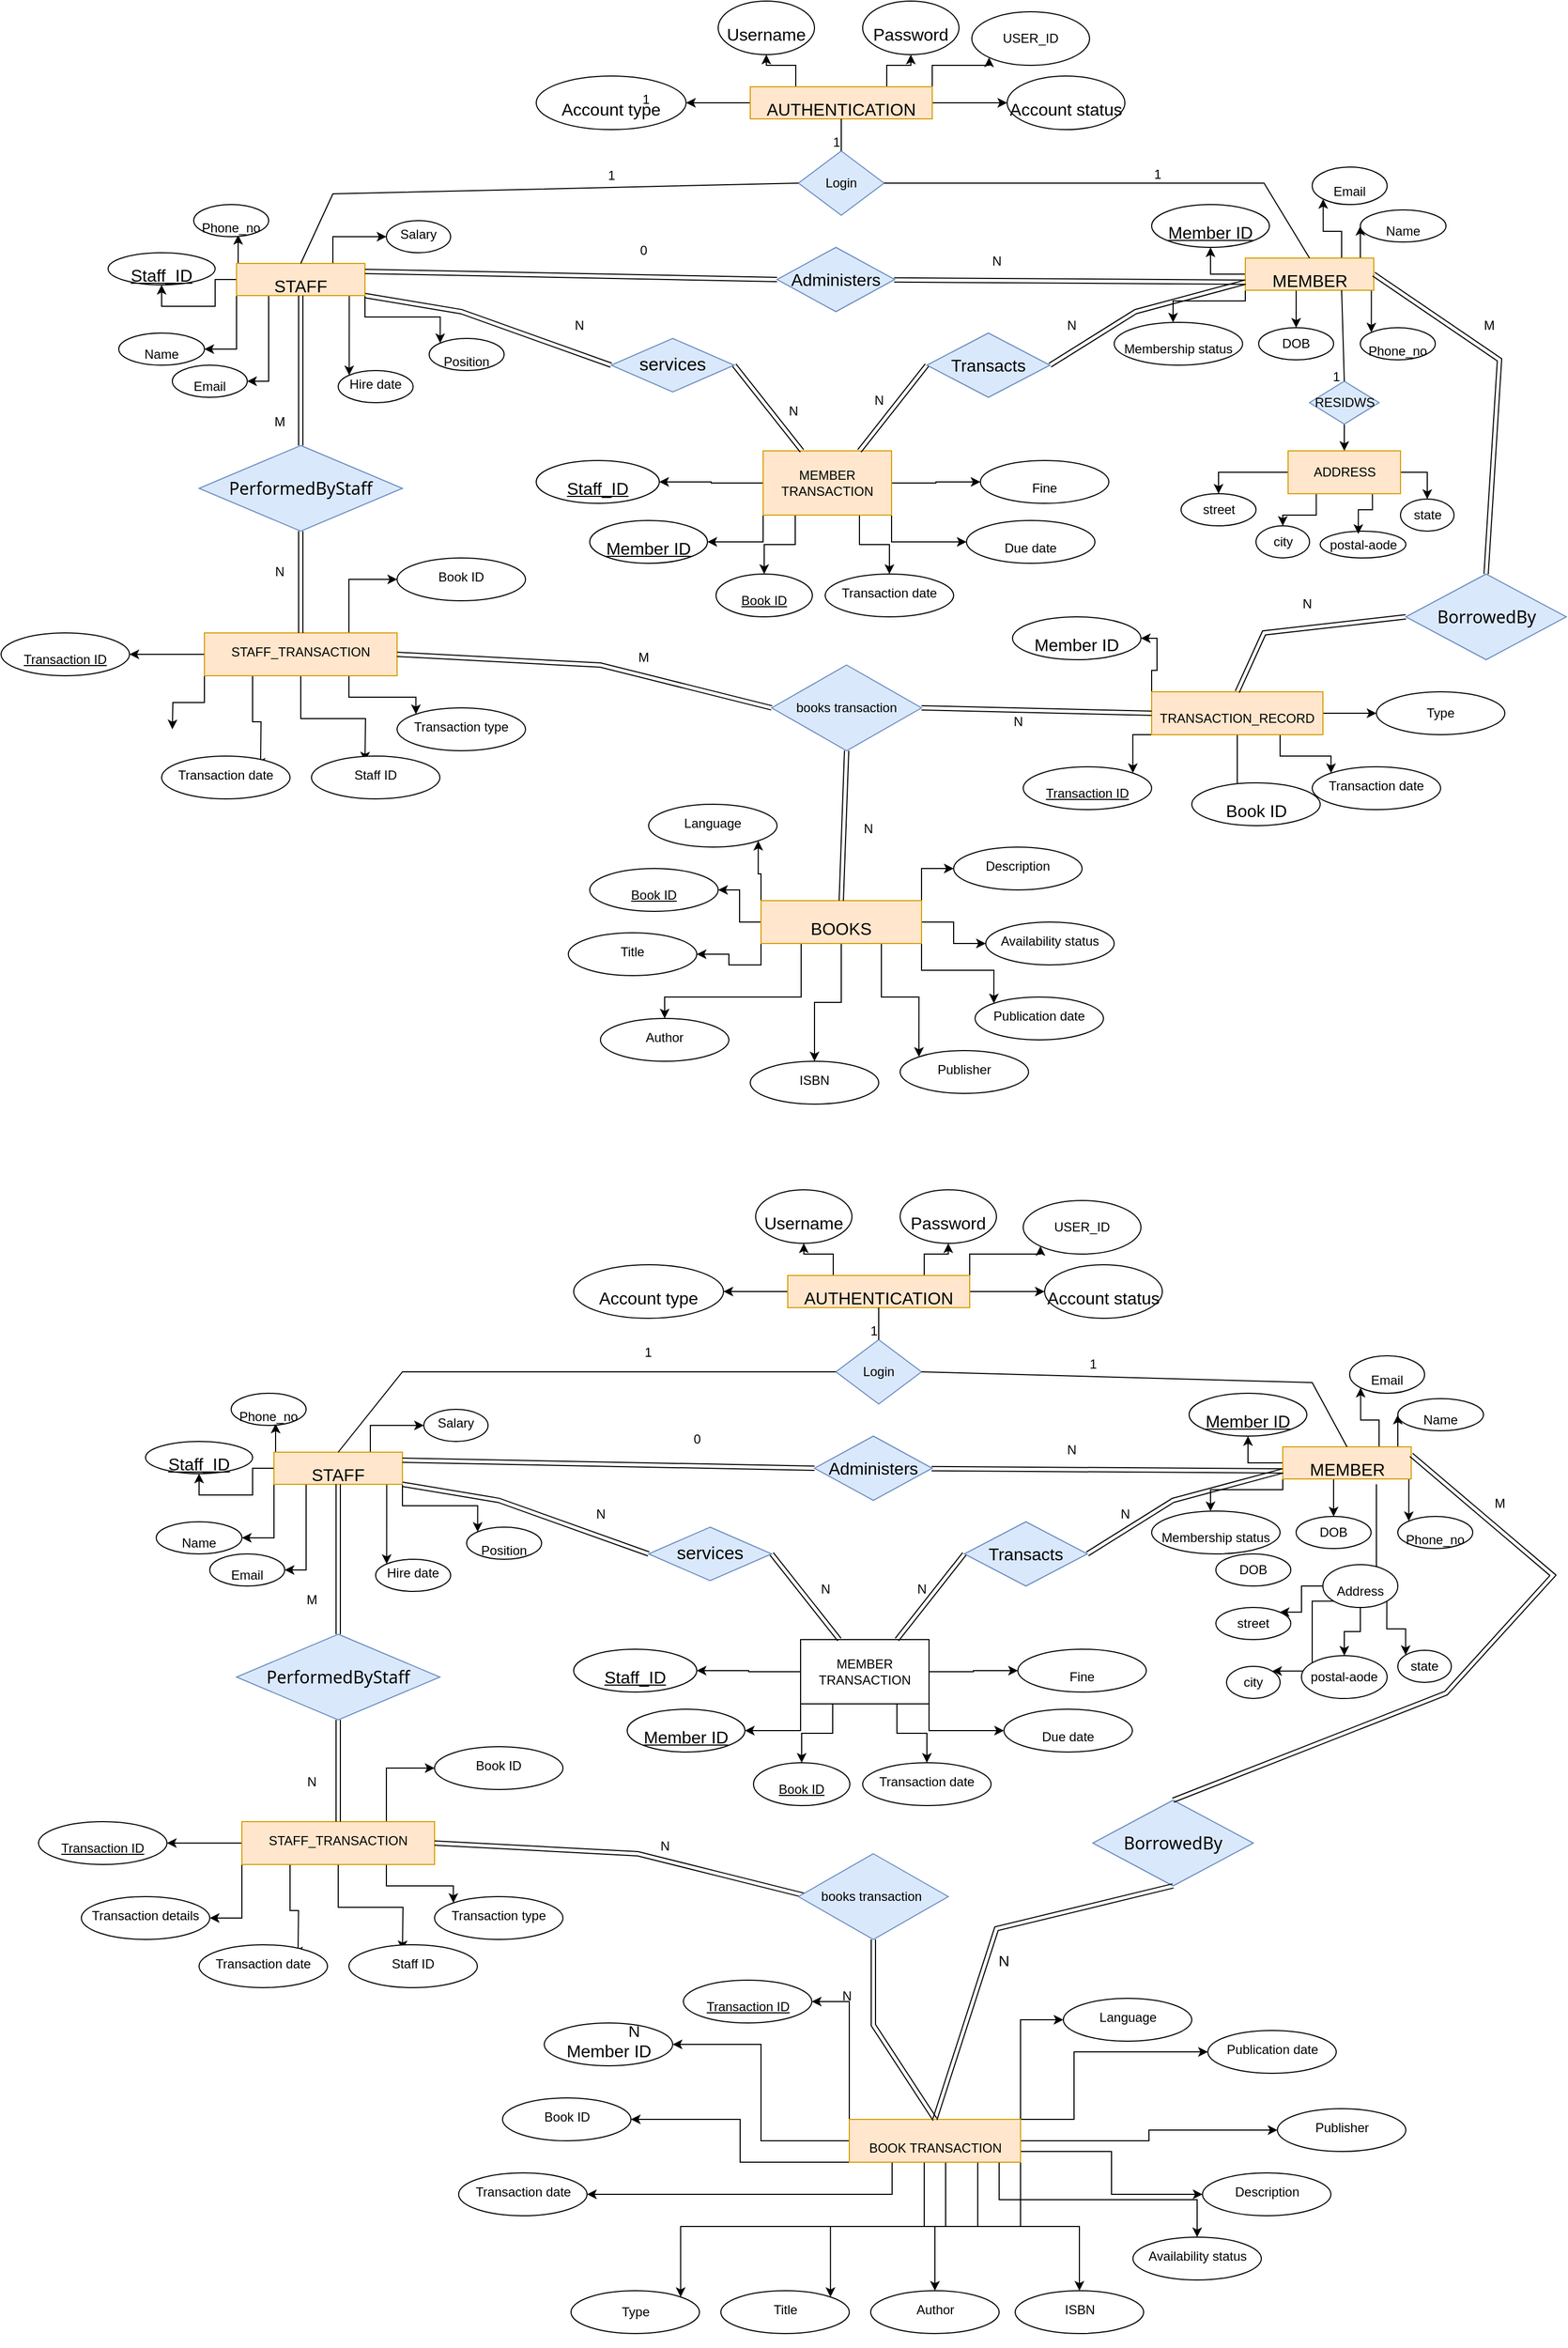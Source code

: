 <mxfile version="21.3.8" type="github">
  <diagram name="Page-1" id="MsJg3K_YA5bQLi9zSaGn">
    <mxGraphModel dx="2772" dy="1444" grid="1" gridSize="10" guides="1" tooltips="1" connect="1" arrows="1" fold="1" page="1" pageScale="1" pageWidth="850" pageHeight="1100" math="0" shadow="0">
      <root>
        <mxCell id="0" />
        <mxCell id="1" parent="0" />
        <mxCell id="J0Dk389Ax7h66783EIRo-17" style="edgeStyle=orthogonalEdgeStyle;rounded=0;orthogonalLoop=1;jettySize=auto;html=1;exitX=0;exitY=0.5;exitDx=0;exitDy=0;entryX=1;entryY=0.5;entryDx=0;entryDy=0;" parent="1" source="J0Dk389Ax7h66783EIRo-1" target="J0Dk389Ax7h66783EIRo-8" edge="1">
          <mxGeometry relative="1" as="geometry" />
        </mxCell>
        <mxCell id="sSwjJ18aHtkfoI-rYMby-1" style="edgeStyle=orthogonalEdgeStyle;rounded=0;orthogonalLoop=1;jettySize=auto;html=1;exitX=1;exitY=0.5;exitDx=0;exitDy=0;entryX=0;entryY=0.5;entryDx=0;entryDy=0;" parent="1" source="J0Dk389Ax7h66783EIRo-1" target="J0Dk389Ax7h66783EIRo-6" edge="1">
          <mxGeometry relative="1" as="geometry" />
        </mxCell>
        <mxCell id="sSwjJ18aHtkfoI-rYMby-2" style="edgeStyle=orthogonalEdgeStyle;rounded=0;orthogonalLoop=1;jettySize=auto;html=1;exitX=0.25;exitY=0;exitDx=0;exitDy=0;entryX=0.5;entryY=1;entryDx=0;entryDy=0;" parent="1" source="J0Dk389Ax7h66783EIRo-1" target="J0Dk389Ax7h66783EIRo-3" edge="1">
          <mxGeometry relative="1" as="geometry" />
        </mxCell>
        <mxCell id="sSwjJ18aHtkfoI-rYMby-4" style="edgeStyle=orthogonalEdgeStyle;rounded=0;orthogonalLoop=1;jettySize=auto;html=1;exitX=0.75;exitY=0;exitDx=0;exitDy=0;" parent="1" source="J0Dk389Ax7h66783EIRo-1" target="J0Dk389Ax7h66783EIRo-5" edge="1">
          <mxGeometry relative="1" as="geometry" />
        </mxCell>
        <mxCell id="ReJcNN0cSH7k_9I9yJSc-407" style="edgeStyle=orthogonalEdgeStyle;rounded=0;orthogonalLoop=1;jettySize=auto;html=1;exitX=1;exitY=0;exitDx=0;exitDy=0;entryX=0;entryY=1;entryDx=0;entryDy=0;" parent="1" source="J0Dk389Ax7h66783EIRo-1" target="ReJcNN0cSH7k_9I9yJSc-406" edge="1">
          <mxGeometry relative="1" as="geometry">
            <Array as="points">
              <mxPoint x="890" y="70" />
              <mxPoint x="943" y="70" />
            </Array>
          </mxGeometry>
        </mxCell>
        <mxCell id="J0Dk389Ax7h66783EIRo-1" value="&lt;p data-darkreader-inline-color=&quot;&quot; data-darkreader-inline-bgcolor=&quot;&quot; data-darkreader-inline-bgimage=&quot;&quot; style=&quot;line-height: 1px; margin-bottom: 0cm; background: transparent; color: rgb(0, 0, 0); font-size: medium; text-align: start; --darkreader-inline-bgimage: initial; --darkreader-inline-bgcolor: transparent; --darkreader-inline-color: #e8e6e3;&quot;&gt;AUTHENTICATION&lt;/p&gt;" style="rounded=0;whiteSpace=wrap;html=1;fillColor=#ffe6cc;strokeColor=#d79b00;" parent="1" vertex="1">
          <mxGeometry x="720" y="90" width="170" height="30" as="geometry" />
        </mxCell>
        <mxCell id="J0Dk389Ax7h66783EIRo-3" value="&lt;p data-darkreader-inline-color=&quot;&quot; data-darkreader-inline-bgcolor=&quot;&quot; data-darkreader-inline-bgimage=&quot;&quot; style=&quot;line-height: 1px; margin-bottom: 0cm; background: transparent; color: rgb(0, 0, 0); font-size: medium; text-align: start; --darkreader-inline-bgimage: initial; --darkreader-inline-bgcolor: transparent; --darkreader-inline-color: #e8e6e3;&quot;&gt;Username&lt;/p&gt;" style="ellipse;whiteSpace=wrap;html=1;" parent="1" vertex="1">
          <mxGeometry x="690" y="10" width="90" height="50" as="geometry" />
        </mxCell>
        <mxCell id="J0Dk389Ax7h66783EIRo-5" value="&lt;p data-darkreader-inline-color=&quot;&quot; data-darkreader-inline-bgcolor=&quot;&quot; data-darkreader-inline-bgimage=&quot;&quot; style=&quot;line-height: 1px; margin-bottom: 0cm; background: transparent; color: rgb(0, 0, 0); font-size: medium; text-align: start; --darkreader-inline-bgimage: initial; --darkreader-inline-bgcolor: transparent; --darkreader-inline-color: #e8e6e3;&quot;&gt;Password&lt;/p&gt;" style="ellipse;whiteSpace=wrap;html=1;" parent="1" vertex="1">
          <mxGeometry x="825" y="10" width="90" height="50" as="geometry" />
        </mxCell>
        <mxCell id="J0Dk389Ax7h66783EIRo-6" value="&lt;p data-darkreader-inline-color=&quot;&quot; data-darkreader-inline-bgcolor=&quot;&quot; data-darkreader-inline-bgimage=&quot;&quot; style=&quot;line-height: 1px; margin-bottom: 0cm; background: transparent; color: rgb(0, 0, 0); font-size: medium; text-align: start; --darkreader-inline-bgimage: initial; --darkreader-inline-bgcolor: transparent; --darkreader-inline-color: #e8e6e3;&quot;&gt;Account status&lt;/p&gt;" style="ellipse;whiteSpace=wrap;html=1;" parent="1" vertex="1">
          <mxGeometry x="960" y="80" width="110" height="50" as="geometry" />
        </mxCell>
        <mxCell id="J0Dk389Ax7h66783EIRo-8" value="&lt;p data-darkreader-inline-color=&quot;&quot; data-darkreader-inline-bgcolor=&quot;&quot; data-darkreader-inline-bgimage=&quot;&quot; style=&quot;line-height: 1px; margin-bottom: 0cm; background: transparent; color: rgb(0, 0, 0); font-size: medium; text-align: start; --darkreader-inline-bgimage: initial; --darkreader-inline-bgcolor: transparent; --darkreader-inline-color: #e8e6e3;&quot;&gt;Account type&lt;/p&gt;" style="ellipse;whiteSpace=wrap;html=1;" parent="1" vertex="1">
          <mxGeometry x="520" y="80" width="140" height="50" as="geometry" />
        </mxCell>
        <mxCell id="sSwjJ18aHtkfoI-rYMby-37" style="edgeStyle=orthogonalEdgeStyle;rounded=0;orthogonalLoop=1;jettySize=auto;html=1;exitX=0;exitY=1;exitDx=0;exitDy=0;" parent="1" source="J0Dk389Ax7h66783EIRo-25" target="qj-I0tKyLUNjHVOXgtlq-7" edge="1">
          <mxGeometry relative="1" as="geometry">
            <Array as="points">
              <mxPoint x="1183" y="290" />
              <mxPoint x="1115" y="290" />
            </Array>
          </mxGeometry>
        </mxCell>
        <mxCell id="sSwjJ18aHtkfoI-rYMby-38" style="edgeStyle=orthogonalEdgeStyle;rounded=0;orthogonalLoop=1;jettySize=auto;html=1;exitX=0.25;exitY=1;exitDx=0;exitDy=0;entryX=0.5;entryY=0;entryDx=0;entryDy=0;" parent="1" source="J0Dk389Ax7h66783EIRo-25" target="qj-I0tKyLUNjHVOXgtlq-2" edge="1">
          <mxGeometry relative="1" as="geometry" />
        </mxCell>
        <mxCell id="sSwjJ18aHtkfoI-rYMby-42" style="edgeStyle=orthogonalEdgeStyle;rounded=0;orthogonalLoop=1;jettySize=auto;html=1;exitX=0;exitY=0.5;exitDx=0;exitDy=0;entryX=0.5;entryY=1;entryDx=0;entryDy=0;" parent="1" source="J0Dk389Ax7h66783EIRo-25" target="J0Dk389Ax7h66783EIRo-32" edge="1">
          <mxGeometry relative="1" as="geometry" />
        </mxCell>
        <mxCell id="sSwjJ18aHtkfoI-rYMby-65" style="edgeStyle=orthogonalEdgeStyle;rounded=0;orthogonalLoop=1;jettySize=auto;html=1;exitX=0.75;exitY=0;exitDx=0;exitDy=0;entryX=0;entryY=1;entryDx=0;entryDy=0;" parent="1" source="J0Dk389Ax7h66783EIRo-25" target="qj-I0tKyLUNjHVOXgtlq-1" edge="1">
          <mxGeometry relative="1" as="geometry" />
        </mxCell>
        <mxCell id="sSwjJ18aHtkfoI-rYMby-66" style="edgeStyle=orthogonalEdgeStyle;rounded=0;orthogonalLoop=1;jettySize=auto;html=1;exitX=1;exitY=0;exitDx=0;exitDy=0;entryX=0;entryY=0.5;entryDx=0;entryDy=0;" parent="1" source="J0Dk389Ax7h66783EIRo-25" target="J0Dk389Ax7h66783EIRo-35" edge="1">
          <mxGeometry relative="1" as="geometry" />
        </mxCell>
        <mxCell id="sSwjJ18aHtkfoI-rYMby-67" style="edgeStyle=orthogonalEdgeStyle;rounded=0;orthogonalLoop=1;jettySize=auto;html=1;exitX=1;exitY=1;exitDx=0;exitDy=0;entryX=0;entryY=0;entryDx=0;entryDy=0;" parent="1" source="J0Dk389Ax7h66783EIRo-25" target="qj-I0tKyLUNjHVOXgtlq-3" edge="1">
          <mxGeometry relative="1" as="geometry" />
        </mxCell>
        <mxCell id="J0Dk389Ax7h66783EIRo-25" value="&lt;p data-darkreader-inline-color=&quot;&quot; data-darkreader-inline-bgcolor=&quot;&quot; data-darkreader-inline-bgimage=&quot;&quot; style=&quot;line-height: 1px; margin-bottom: 0cm; background: transparent; color: rgb(0, 0, 0); font-size: medium; text-align: start; --darkreader-inline-bgimage: initial; --darkreader-inline-bgcolor: transparent; --darkreader-inline-color: #e8e6e3;&quot;&gt;MEMBER&lt;/p&gt;" style="whiteSpace=wrap;html=1;rotation=0;fillColor=#ffe6cc;strokeColor=#d79b00;" parent="1" vertex="1">
          <mxGeometry x="1182.5" y="250" width="120" height="30" as="geometry" />
        </mxCell>
        <mxCell id="J0Dk389Ax7h66783EIRo-28" value="Login" style="rhombus;whiteSpace=wrap;html=1;fillColor=#dae8fc;strokeColor=#6c8ebf;" parent="1" vertex="1">
          <mxGeometry x="765" y="150" width="80" height="60" as="geometry" />
        </mxCell>
        <mxCell id="qj-I0tKyLUNjHVOXgtlq-25" style="edgeStyle=orthogonalEdgeStyle;rounded=0;orthogonalLoop=1;jettySize=auto;html=1;exitX=1;exitY=0.75;exitDx=0;exitDy=0;entryX=0;entryY=0;entryDx=0;entryDy=0;" parent="1" source="J0Dk389Ax7h66783EIRo-29" target="qj-I0tKyLUNjHVOXgtlq-18" edge="1">
          <mxGeometry relative="1" as="geometry">
            <Array as="points">
              <mxPoint x="345" y="278" />
            </Array>
          </mxGeometry>
        </mxCell>
        <mxCell id="TV_oha_0RcVstbhvptna-60" style="edgeStyle=orthogonalEdgeStyle;rounded=0;orthogonalLoop=1;jettySize=auto;html=1;exitX=1;exitY=1;exitDx=0;exitDy=0;entryX=0;entryY=0;entryDx=0;entryDy=0;" parent="1" source="J0Dk389Ax7h66783EIRo-29" target="qj-I0tKyLUNjHVOXgtlq-17" edge="1">
          <mxGeometry relative="1" as="geometry" />
        </mxCell>
        <mxCell id="TV_oha_0RcVstbhvptna-95" style="edgeStyle=orthogonalEdgeStyle;rounded=0;orthogonalLoop=1;jettySize=auto;html=1;exitX=0.75;exitY=0;exitDx=0;exitDy=0;entryX=0;entryY=0.5;entryDx=0;entryDy=0;" parent="1" source="J0Dk389Ax7h66783EIRo-29" target="qj-I0tKyLUNjHVOXgtlq-19" edge="1">
          <mxGeometry relative="1" as="geometry" />
        </mxCell>
        <mxCell id="sSwjJ18aHtkfoI-rYMby-51" style="edgeStyle=orthogonalEdgeStyle;rounded=0;orthogonalLoop=1;jettySize=auto;html=1;exitX=0;exitY=0;exitDx=0;exitDy=0;entryX=0.593;entryY=0.946;entryDx=0;entryDy=0;entryPerimeter=0;" parent="1" source="J0Dk389Ax7h66783EIRo-29" target="qj-I0tKyLUNjHVOXgtlq-13" edge="1">
          <mxGeometry relative="1" as="geometry" />
        </mxCell>
        <mxCell id="sSwjJ18aHtkfoI-rYMby-52" style="edgeStyle=orthogonalEdgeStyle;rounded=0;orthogonalLoop=1;jettySize=auto;html=1;exitX=0;exitY=0.5;exitDx=0;exitDy=0;entryX=0.5;entryY=1;entryDx=0;entryDy=0;" parent="1" source="J0Dk389Ax7h66783EIRo-29" target="qj-I0tKyLUNjHVOXgtlq-14" edge="1">
          <mxGeometry relative="1" as="geometry" />
        </mxCell>
        <mxCell id="sSwjJ18aHtkfoI-rYMby-54" style="edgeStyle=orthogonalEdgeStyle;rounded=0;orthogonalLoop=1;jettySize=auto;html=1;exitX=0;exitY=1;exitDx=0;exitDy=0;entryX=1;entryY=0.5;entryDx=0;entryDy=0;" parent="1" source="J0Dk389Ax7h66783EIRo-29" target="qj-I0tKyLUNjHVOXgtlq-15" edge="1">
          <mxGeometry relative="1" as="geometry" />
        </mxCell>
        <mxCell id="sSwjJ18aHtkfoI-rYMby-55" style="edgeStyle=orthogonalEdgeStyle;rounded=0;orthogonalLoop=1;jettySize=auto;html=1;exitX=0.25;exitY=1;exitDx=0;exitDy=0;entryX=1;entryY=0.5;entryDx=0;entryDy=0;" parent="1" source="J0Dk389Ax7h66783EIRo-29" target="qj-I0tKyLUNjHVOXgtlq-16" edge="1">
          <mxGeometry relative="1" as="geometry" />
        </mxCell>
        <mxCell id="J0Dk389Ax7h66783EIRo-29" value="&lt;p data-darkreader-inline-color=&quot;&quot; data-darkreader-inline-bgcolor=&quot;&quot; data-darkreader-inline-bgimage=&quot;&quot; style=&quot;line-height: 1px; margin-bottom: 0cm; background: transparent; color: rgb(0, 0, 0); font-size: medium; text-align: start; --darkreader-inline-bgimage: initial; --darkreader-inline-bgcolor: transparent; --darkreader-inline-color: #e8e6e3;&quot;&gt;STAFF&lt;/p&gt;" style="whiteSpace=wrap;html=1;fillColor=#ffe6cc;strokeColor=#d79b00;" parent="1" vertex="1">
          <mxGeometry x="240" y="255" width="120" height="30" as="geometry" />
        </mxCell>
        <mxCell id="J0Dk389Ax7h66783EIRo-32" value="&lt;p data-darkreader-inline-color=&quot;&quot; data-darkreader-inline-bgcolor=&quot;&quot; data-darkreader-inline-bgimage=&quot;&quot; style=&quot;line-height: 1px; margin-bottom: 0cm; background: transparent; color: rgb(0, 0, 0); font-size: medium; text-align: start; --darkreader-inline-bgimage: initial; --darkreader-inline-bgcolor: transparent; --darkreader-inline-color: #e8e6e3;&quot;&gt;&lt;u&gt;Member ID&lt;/u&gt;&lt;/p&gt;" style="ellipse;whiteSpace=wrap;html=1;" parent="1" vertex="1">
          <mxGeometry x="1095" y="200" width="110" height="40" as="geometry" />
        </mxCell>
        <mxCell id="J0Dk389Ax7h66783EIRo-35" value="&lt;p data-darkreader-inline-color=&quot;&quot; data-darkreader-inline-bgcolor=&quot;&quot; data-darkreader-inline-bgimage=&quot;&quot; style=&quot;line-height: 1px; margin-bottom: 0cm; background: transparent; color: rgb(0, 0, 0); text-align: start; --darkreader-inline-bgimage: initial; --darkreader-inline-bgcolor: transparent; --darkreader-inline-color: #e8e6e3;&quot;&gt;&lt;font style=&quot;font-size: 12px;&quot;&gt;Name&lt;/font&gt;&lt;/p&gt;" style="ellipse;whiteSpace=wrap;html=1;" parent="1" vertex="1">
          <mxGeometry x="1290" y="205" width="80" height="30" as="geometry" />
        </mxCell>
        <mxCell id="TV_oha_0RcVstbhvptna-103" style="edgeStyle=orthogonalEdgeStyle;rounded=0;orthogonalLoop=1;jettySize=auto;html=1;exitX=0;exitY=0.5;exitDx=0;exitDy=0;entryX=0.5;entryY=0;entryDx=0;entryDy=0;" parent="1" source="lb4hvmMvUdCNzbT3TXug-2" target="J0Dk389Ax7h66783EIRo-38" edge="1">
          <mxGeometry relative="1" as="geometry">
            <mxPoint x="1400.0" y="290" as="sourcePoint" />
          </mxGeometry>
        </mxCell>
        <mxCell id="J0Dk389Ax7h66783EIRo-37" value="city" style="ellipse;whiteSpace=wrap;html=1;" parent="1" vertex="1">
          <mxGeometry x="1192.5" y="500" width="50" height="30" as="geometry" />
        </mxCell>
        <mxCell id="J0Dk389Ax7h66783EIRo-38" value="street" style="ellipse;whiteSpace=wrap;html=1;" parent="1" vertex="1">
          <mxGeometry x="1122.5" y="470" width="70" height="30" as="geometry" />
        </mxCell>
        <mxCell id="J0Dk389Ax7h66783EIRo-39" value="postal-aode" style="ellipse;whiteSpace=wrap;html=1;" parent="1" vertex="1">
          <mxGeometry x="1252.5" y="505" width="80" height="25" as="geometry" />
        </mxCell>
        <mxCell id="J0Dk389Ax7h66783EIRo-40" value="state" style="ellipse;whiteSpace=wrap;html=1;" parent="1" vertex="1">
          <mxGeometry x="1327.5" y="475" width="50" height="30" as="geometry" />
        </mxCell>
        <mxCell id="qj-I0tKyLUNjHVOXgtlq-1" value="&lt;p data-darkreader-inline-color=&quot;&quot; data-darkreader-inline-bgcolor=&quot;&quot; data-darkreader-inline-bgimage=&quot;&quot; style=&quot;line-height: 1px; margin-bottom: 0cm; background: transparent; color: rgb(0, 0, 0); text-align: start; --darkreader-inline-bgimage: initial; --darkreader-inline-bgcolor: transparent; --darkreader-inline-color: #e8e6e3;&quot;&gt;&lt;font style=&quot;font-size: 12px;&quot;&gt;Email&lt;/font&gt;&lt;/p&gt;" style="ellipse;whiteSpace=wrap;html=1;" parent="1" vertex="1">
          <mxGeometry x="1245" y="165" width="70" height="35" as="geometry" />
        </mxCell>
        <mxCell id="qj-I0tKyLUNjHVOXgtlq-2" value="DOB" style="ellipse;whiteSpace=wrap;html=1;" parent="1" vertex="1">
          <mxGeometry x="1195" y="315" width="70" height="30" as="geometry" />
        </mxCell>
        <mxCell id="qj-I0tKyLUNjHVOXgtlq-3" value="&lt;p style=&quot;line-height: 100%; margin-bottom: 0cm&quot;&gt;Phone_no&lt;/p&gt;" style="ellipse;whiteSpace=wrap;html=1;" parent="1" vertex="1">
          <mxGeometry x="1290" y="315" width="70" height="30" as="geometry" />
        </mxCell>
        <mxCell id="qj-I0tKyLUNjHVOXgtlq-7" value="&lt;p data-darkreader-inline-color=&quot;&quot; data-darkreader-inline-bgcolor=&quot;&quot; data-darkreader-inline-bgimage=&quot;&quot; style=&quot;line-height: 1px; margin-bottom: 0cm; background: transparent; color: rgb(0, 0, 0); text-align: start; --darkreader-inline-bgimage: initial; --darkreader-inline-bgcolor: transparent; --darkreader-inline-color: #e8e6e3;&quot;&gt;&lt;font style=&quot;font-size: 12px;&quot;&gt;Membership status&lt;/font&gt;&lt;/p&gt;" style="ellipse;whiteSpace=wrap;html=1;" parent="1" vertex="1">
          <mxGeometry x="1060" y="310" width="120" height="40" as="geometry" />
        </mxCell>
        <mxCell id="qj-I0tKyLUNjHVOXgtlq-13" value="&lt;p style=&quot;line-height: 100%; margin-bottom: 0cm&quot;&gt;Phone_no&lt;/p&gt;" style="ellipse;whiteSpace=wrap;html=1;" parent="1" vertex="1">
          <mxGeometry x="200" y="200" width="70" height="30" as="geometry" />
        </mxCell>
        <mxCell id="qj-I0tKyLUNjHVOXgtlq-14" value="&lt;p data-darkreader-inline-color=&quot;&quot; data-darkreader-inline-bgcolor=&quot;&quot; data-darkreader-inline-bgimage=&quot;&quot; style=&quot;line-height: 1px; margin-bottom: 0cm; background: transparent; color: rgb(0, 0, 0); font-size: medium; text-align: start; --darkreader-inline-bgimage: initial; --darkreader-inline-bgcolor: transparent; --darkreader-inline-color: #e8e6e3;&quot;&gt;&lt;u&gt;Staff_ID&lt;/u&gt;&lt;/p&gt;" style="ellipse;whiteSpace=wrap;html=1;" parent="1" vertex="1">
          <mxGeometry x="120" y="245" width="100" height="30" as="geometry" />
        </mxCell>
        <mxCell id="qj-I0tKyLUNjHVOXgtlq-15" value="&lt;p data-darkreader-inline-color=&quot;&quot; data-darkreader-inline-bgcolor=&quot;&quot; data-darkreader-inline-bgimage=&quot;&quot; style=&quot;line-height: 1px; margin-bottom: 0cm; background: transparent; color: rgb(0, 0, 0); text-align: start; --darkreader-inline-bgimage: initial; --darkreader-inline-bgcolor: transparent; --darkreader-inline-color: #e8e6e3;&quot;&gt;&lt;font style=&quot;font-size: 12px;&quot;&gt;Name&lt;/font&gt;&lt;/p&gt;" style="ellipse;whiteSpace=wrap;html=1;" parent="1" vertex="1">
          <mxGeometry x="130" y="320" width="80" height="30" as="geometry" />
        </mxCell>
        <mxCell id="qj-I0tKyLUNjHVOXgtlq-16" value="&lt;p data-darkreader-inline-color=&quot;&quot; data-darkreader-inline-bgcolor=&quot;&quot; data-darkreader-inline-bgimage=&quot;&quot; style=&quot;line-height: 1px; margin-bottom: 0cm; background: transparent; color: rgb(0, 0, 0); text-align: start; --darkreader-inline-bgimage: initial; --darkreader-inline-bgcolor: transparent; --darkreader-inline-color: #e8e6e3;&quot;&gt;&lt;font style=&quot;font-size: 12px;&quot;&gt;Email&lt;/font&gt;&lt;/p&gt;" style="ellipse;whiteSpace=wrap;html=1;" parent="1" vertex="1">
          <mxGeometry x="180" y="350" width="70" height="30" as="geometry" />
        </mxCell>
        <mxCell id="qj-I0tKyLUNjHVOXgtlq-17" value="&lt;p style=&quot;line-height: 100%; margin-bottom: 0cm&quot;&gt;Position&lt;/p&gt;" style="ellipse;whiteSpace=wrap;html=1;" parent="1" vertex="1">
          <mxGeometry x="420" y="325" width="70" height="30" as="geometry" />
        </mxCell>
        <mxCell id="qj-I0tKyLUNjHVOXgtlq-18" value="&lt;p style=&quot;line-height: 100%; margin-bottom: 0cm&quot;&gt;&#xa;Hire date&lt;/p&gt;&#xa;&#xa;" style="ellipse;whiteSpace=wrap;html=1;" parent="1" vertex="1">
          <mxGeometry x="335" y="355" width="70" height="30" as="geometry" />
        </mxCell>
        <mxCell id="TV_oha_0RcVstbhvptna-28" style="edgeStyle=orthogonalEdgeStyle;rounded=0;orthogonalLoop=1;jettySize=auto;html=1;exitX=0;exitY=0;exitDx=0;exitDy=0;entryX=1;entryY=1;entryDx=0;entryDy=0;" parent="1" source="TV_oha_0RcVstbhvptna-1" target="TV_oha_0RcVstbhvptna-25" edge="1">
          <mxGeometry relative="1" as="geometry" />
        </mxCell>
        <mxCell id="TV_oha_0RcVstbhvptna-29" style="edgeStyle=orthogonalEdgeStyle;rounded=0;orthogonalLoop=1;jettySize=auto;html=1;exitX=0;exitY=0.5;exitDx=0;exitDy=0;entryX=1;entryY=0.5;entryDx=0;entryDy=0;" parent="1" source="TV_oha_0RcVstbhvptna-1" target="TV_oha_0RcVstbhvptna-23" edge="1">
          <mxGeometry relative="1" as="geometry" />
        </mxCell>
        <mxCell id="TV_oha_0RcVstbhvptna-30" style="edgeStyle=orthogonalEdgeStyle;rounded=0;orthogonalLoop=1;jettySize=auto;html=1;exitX=0;exitY=1;exitDx=0;exitDy=0;entryX=1;entryY=0.5;entryDx=0;entryDy=0;" parent="1" source="TV_oha_0RcVstbhvptna-1" target="TV_oha_0RcVstbhvptna-22" edge="1">
          <mxGeometry relative="1" as="geometry" />
        </mxCell>
        <mxCell id="TV_oha_0RcVstbhvptna-31" style="edgeStyle=orthogonalEdgeStyle;rounded=0;orthogonalLoop=1;jettySize=auto;html=1;exitX=0.25;exitY=1;exitDx=0;exitDy=0;entryX=0.5;entryY=0;entryDx=0;entryDy=0;" parent="1" source="TV_oha_0RcVstbhvptna-1" target="TV_oha_0RcVstbhvptna-21" edge="1">
          <mxGeometry relative="1" as="geometry">
            <Array as="points">
              <mxPoint x="768" y="940" />
              <mxPoint x="640" y="940" />
            </Array>
          </mxGeometry>
        </mxCell>
        <mxCell id="TV_oha_0RcVstbhvptna-34" style="edgeStyle=orthogonalEdgeStyle;rounded=0;orthogonalLoop=1;jettySize=auto;html=1;exitX=0.75;exitY=1;exitDx=0;exitDy=0;entryX=0;entryY=0;entryDx=0;entryDy=0;" parent="1" source="TV_oha_0RcVstbhvptna-1" target="TV_oha_0RcVstbhvptna-5" edge="1">
          <mxGeometry relative="1" as="geometry" />
        </mxCell>
        <mxCell id="TV_oha_0RcVstbhvptna-35" style="edgeStyle=orthogonalEdgeStyle;rounded=0;orthogonalLoop=1;jettySize=auto;html=1;exitX=1;exitY=1;exitDx=0;exitDy=0;entryX=0;entryY=0;entryDx=0;entryDy=0;" parent="1" source="TV_oha_0RcVstbhvptna-1" target="TV_oha_0RcVstbhvptna-19" edge="1">
          <mxGeometry relative="1" as="geometry" />
        </mxCell>
        <mxCell id="TV_oha_0RcVstbhvptna-36" style="edgeStyle=orthogonalEdgeStyle;rounded=0;orthogonalLoop=1;jettySize=auto;html=1;exitX=1;exitY=0.5;exitDx=0;exitDy=0;entryX=0;entryY=0.5;entryDx=0;entryDy=0;" parent="1" source="TV_oha_0RcVstbhvptna-1" target="TV_oha_0RcVstbhvptna-18" edge="1">
          <mxGeometry relative="1" as="geometry" />
        </mxCell>
        <mxCell id="TV_oha_0RcVstbhvptna-37" style="edgeStyle=orthogonalEdgeStyle;rounded=0;orthogonalLoop=1;jettySize=auto;html=1;exitX=1;exitY=0;exitDx=0;exitDy=0;entryX=0;entryY=0.5;entryDx=0;entryDy=0;" parent="1" source="TV_oha_0RcVstbhvptna-1" target="TV_oha_0RcVstbhvptna-17" edge="1">
          <mxGeometry relative="1" as="geometry" />
        </mxCell>
        <mxCell id="m0yxnjvJbA0wki0bZ0Y0-120" style="edgeStyle=orthogonalEdgeStyle;rounded=0;orthogonalLoop=1;jettySize=auto;html=1;exitX=0.5;exitY=1;exitDx=0;exitDy=0;entryX=0.5;entryY=0;entryDx=0;entryDy=0;" parent="1" source="TV_oha_0RcVstbhvptna-1" target="TV_oha_0RcVstbhvptna-20" edge="1">
          <mxGeometry relative="1" as="geometry" />
        </mxCell>
        <mxCell id="TV_oha_0RcVstbhvptna-1" value="&lt;p data-darkreader-inline-color=&quot;&quot; data-darkreader-inline-bgcolor=&quot;&quot; data-darkreader-inline-bgimage=&quot;&quot; style=&quot;line-height: 1px; margin-bottom: 0cm; background: transparent; color: rgb(0, 0, 0); font-size: medium; text-align: start; --darkreader-inline-bgimage: initial; --darkreader-inline-bgcolor: transparent; --darkreader-inline-color: #e8e6e3;&quot;&gt;BOOKS&lt;/p&gt;" style="rounded=0;whiteSpace=wrap;html=1;fillColor=#ffe6cc;strokeColor=#d79b00;" parent="1" vertex="1">
          <mxGeometry x="730" y="850" width="150" height="40" as="geometry" />
        </mxCell>
        <mxCell id="TV_oha_0RcVstbhvptna-46" style="edgeStyle=orthogonalEdgeStyle;rounded=0;orthogonalLoop=1;jettySize=auto;html=1;exitX=0;exitY=1;exitDx=0;exitDy=0;entryX=1;entryY=0;entryDx=0;entryDy=0;" parent="1" source="TV_oha_0RcVstbhvptna-2" target="TV_oha_0RcVstbhvptna-4" edge="1">
          <mxGeometry relative="1" as="geometry" />
        </mxCell>
        <mxCell id="TV_oha_0RcVstbhvptna-49" style="edgeStyle=orthogonalEdgeStyle;rounded=0;orthogonalLoop=1;jettySize=auto;html=1;exitX=0.5;exitY=1;exitDx=0;exitDy=0;entryX=0.5;entryY=0;entryDx=0;entryDy=0;" parent="1" source="TV_oha_0RcVstbhvptna-2" edge="1">
          <mxGeometry relative="1" as="geometry">
            <mxPoint x="1175" y="750" as="targetPoint" />
          </mxGeometry>
        </mxCell>
        <mxCell id="TV_oha_0RcVstbhvptna-50" style="edgeStyle=orthogonalEdgeStyle;rounded=0;orthogonalLoop=1;jettySize=auto;html=1;exitX=0.75;exitY=1;exitDx=0;exitDy=0;entryX=0;entryY=0;entryDx=0;entryDy=0;" parent="1" source="TV_oha_0RcVstbhvptna-2" target="TV_oha_0RcVstbhvptna-10" edge="1">
          <mxGeometry relative="1" as="geometry" />
        </mxCell>
        <mxCell id="TV_oha_0RcVstbhvptna-52" style="edgeStyle=orthogonalEdgeStyle;rounded=0;orthogonalLoop=1;jettySize=auto;html=1;exitX=1;exitY=0.5;exitDx=0;exitDy=0;entryX=0;entryY=0.5;entryDx=0;entryDy=0;" parent="1" source="TV_oha_0RcVstbhvptna-2" target="TV_oha_0RcVstbhvptna-8" edge="1">
          <mxGeometry relative="1" as="geometry" />
        </mxCell>
        <mxCell id="sSwjJ18aHtkfoI-rYMby-86" style="edgeStyle=orthogonalEdgeStyle;rounded=0;orthogonalLoop=1;jettySize=auto;html=1;exitX=0;exitY=0;exitDx=0;exitDy=0;entryX=1;entryY=0.5;entryDx=0;entryDy=0;" parent="1" source="TV_oha_0RcVstbhvptna-2" target="TV_oha_0RcVstbhvptna-12" edge="1">
          <mxGeometry relative="1" as="geometry">
            <Array as="points">
              <mxPoint x="1095" y="635" />
              <mxPoint x="1100" y="635" />
              <mxPoint x="1100" y="605" />
            </Array>
          </mxGeometry>
        </mxCell>
        <mxCell id="TV_oha_0RcVstbhvptna-2" value="&lt;p style=&quot;line-height: 100%; margin-bottom: 0cm&quot;&gt;&lt;br&gt;TRANSACTION_RECORD&lt;/p&gt;&lt;br&gt;" style="rounded=0;whiteSpace=wrap;html=1;fillColor=#ffe6cc;strokeColor=#d79b00;" parent="1" vertex="1">
          <mxGeometry x="1095" y="655" width="160" height="40" as="geometry" />
        </mxCell>
        <mxCell id="TV_oha_0RcVstbhvptna-39" style="edgeStyle=orthogonalEdgeStyle;rounded=0;orthogonalLoop=1;jettySize=auto;html=1;exitX=0;exitY=0.5;exitDx=0;exitDy=0;entryX=1;entryY=0.5;entryDx=0;entryDy=0;" parent="1" source="TV_oha_0RcVstbhvptna-3" target="TV_oha_0RcVstbhvptna-7" edge="1">
          <mxGeometry relative="1" as="geometry" />
        </mxCell>
        <mxCell id="TV_oha_0RcVstbhvptna-40" style="edgeStyle=orthogonalEdgeStyle;rounded=0;orthogonalLoop=1;jettySize=auto;html=1;exitX=0;exitY=1;exitDx=0;exitDy=0;entryX=1;entryY=0.5;entryDx=0;entryDy=0;" parent="1" source="TV_oha_0RcVstbhvptna-3" edge="1">
          <mxGeometry relative="1" as="geometry">
            <mxPoint x="180" y="690" as="targetPoint" />
          </mxGeometry>
        </mxCell>
        <mxCell id="TV_oha_0RcVstbhvptna-41" style="edgeStyle=orthogonalEdgeStyle;rounded=0;orthogonalLoop=1;jettySize=auto;html=1;exitX=0.25;exitY=1;exitDx=0;exitDy=0;entryX=1;entryY=0;entryDx=0;entryDy=0;" parent="1" source="TV_oha_0RcVstbhvptna-3" edge="1">
          <mxGeometry relative="1" as="geometry">
            <mxPoint x="262.426" y="725.858" as="targetPoint" />
          </mxGeometry>
        </mxCell>
        <mxCell id="TV_oha_0RcVstbhvptna-42" style="edgeStyle=orthogonalEdgeStyle;rounded=0;orthogonalLoop=1;jettySize=auto;html=1;exitX=0.5;exitY=1;exitDx=0;exitDy=0;entryX=0.5;entryY=0;entryDx=0;entryDy=0;" parent="1" source="TV_oha_0RcVstbhvptna-3" edge="1">
          <mxGeometry relative="1" as="geometry">
            <mxPoint x="360" y="720" as="targetPoint" />
          </mxGeometry>
        </mxCell>
        <mxCell id="TV_oha_0RcVstbhvptna-43" style="edgeStyle=orthogonalEdgeStyle;rounded=0;orthogonalLoop=1;jettySize=auto;html=1;exitX=0.75;exitY=1;exitDx=0;exitDy=0;entryX=0;entryY=0;entryDx=0;entryDy=0;" parent="1" source="TV_oha_0RcVstbhvptna-3" target="TV_oha_0RcVstbhvptna-15" edge="1">
          <mxGeometry relative="1" as="geometry" />
        </mxCell>
        <mxCell id="sSwjJ18aHtkfoI-rYMby-96" style="edgeStyle=orthogonalEdgeStyle;rounded=0;orthogonalLoop=1;jettySize=auto;html=1;exitX=0.75;exitY=0;exitDx=0;exitDy=0;entryX=0;entryY=0.5;entryDx=0;entryDy=0;" parent="1" source="TV_oha_0RcVstbhvptna-3" target="TV_oha_0RcVstbhvptna-16" edge="1">
          <mxGeometry relative="1" as="geometry" />
        </mxCell>
        <mxCell id="TV_oha_0RcVstbhvptna-3" value="&lt;p style=&quot;line-height: 100%; margin-bottom: 0cm&quot;&gt;&#xa; STAFF_TRANSACTION&lt;/p&gt;&#xa;&#xa;" style="rounded=0;whiteSpace=wrap;html=1;fillColor=#ffe6cc;strokeColor=#d79b00;" parent="1" vertex="1">
          <mxGeometry x="210" y="600" width="180" height="40" as="geometry" />
        </mxCell>
        <mxCell id="TV_oha_0RcVstbhvptna-4" value="&lt;p style=&quot;line-height: 100%; margin-bottom: 0cm&quot;&gt;&lt;br&gt;&lt;u&gt;Transaction ID &lt;br&gt;&lt;/u&gt;&lt;/p&gt;&lt;br&gt;" style="ellipse;whiteSpace=wrap;html=1;" parent="1" vertex="1">
          <mxGeometry x="975" y="725" width="120" height="40" as="geometry" />
        </mxCell>
        <mxCell id="TV_oha_0RcVstbhvptna-5" value="&lt;p style=&quot;line-height: 100%; margin-bottom: 0cm&quot;&gt;&#xa;Publisher&lt;/p&gt;&#xa;&#xa;" style="ellipse;whiteSpace=wrap;html=1;" parent="1" vertex="1">
          <mxGeometry x="860" y="990" width="120" height="40" as="geometry" />
        </mxCell>
        <mxCell id="TV_oha_0RcVstbhvptna-6" value="&lt;p style=&quot;line-height: 100%; margin-bottom: 0cm&quot;&gt;&#xa;Staff ID&lt;/p&gt;&#xa;&#xa;" style="ellipse;whiteSpace=wrap;html=1;" parent="1" vertex="1">
          <mxGeometry x="310" y="715" width="120" height="40" as="geometry" />
        </mxCell>
        <mxCell id="TV_oha_0RcVstbhvptna-7" value="&lt;p style=&quot;line-height: 100%; margin-bottom: 0cm&quot;&gt;&lt;u&gt;&lt;br&gt;Transaction ID&lt;/u&gt;&lt;/p&gt;&lt;u&gt;&lt;br&gt;&lt;/u&gt;" style="ellipse;whiteSpace=wrap;html=1;" parent="1" vertex="1">
          <mxGeometry x="20" y="600" width="120" height="40" as="geometry" />
        </mxCell>
        <mxCell id="TV_oha_0RcVstbhvptna-8" value="Type" style="ellipse;whiteSpace=wrap;html=1;" parent="1" vertex="1">
          <mxGeometry x="1305" y="655" width="120" height="40" as="geometry" />
        </mxCell>
        <mxCell id="TV_oha_0RcVstbhvptna-10" value="&lt;p style=&quot;line-height: 100%; margin-bottom: 0cm&quot;&gt;&#xa;Transaction date&lt;/p&gt;&#xa;&#xa;" style="ellipse;whiteSpace=wrap;html=1;" parent="1" vertex="1">
          <mxGeometry x="1245" y="725" width="120" height="40" as="geometry" />
        </mxCell>
        <mxCell id="TV_oha_0RcVstbhvptna-11" value="&lt;p data-darkreader-inline-color=&quot;&quot; data-darkreader-inline-bgcolor=&quot;&quot; data-darkreader-inline-bgimage=&quot;&quot; style=&quot;line-height: 1px; margin-bottom: 0cm; background: transparent; color: rgb(0, 0, 0); font-size: medium; text-align: start; --darkreader-inline-bgimage: initial; --darkreader-inline-bgcolor: transparent; --darkreader-inline-color: #e8e6e3;&quot;&gt;Book ID&lt;/p&gt;" style="ellipse;whiteSpace=wrap;html=1;" parent="1" vertex="1">
          <mxGeometry x="1132.5" y="740" width="120" height="40" as="geometry" />
        </mxCell>
        <mxCell id="TV_oha_0RcVstbhvptna-12" value="&lt;p data-darkreader-inline-color=&quot;&quot; data-darkreader-inline-bgcolor=&quot;&quot; data-darkreader-inline-bgimage=&quot;&quot; style=&quot;line-height: 1px; margin-bottom: 0cm; background: transparent; color: rgb(0, 0, 0); font-size: medium; text-align: start; --darkreader-inline-bgimage: initial; --darkreader-inline-bgcolor: transparent; --darkreader-inline-color: #e8e6e3;&quot;&gt;Member ID&lt;/p&gt;" style="ellipse;whiteSpace=wrap;html=1;" parent="1" vertex="1">
          <mxGeometry x="965" y="585" width="120" height="40" as="geometry" />
        </mxCell>
        <mxCell id="TV_oha_0RcVstbhvptna-14" value="&lt;p style=&quot;line-height: 100%; margin-bottom: 0cm&quot;&gt;&#xa;Transaction date&lt;/p&gt;&#xa;&#xa;" style="ellipse;whiteSpace=wrap;html=1;" parent="1" vertex="1">
          <mxGeometry x="170" y="715" width="120" height="40" as="geometry" />
        </mxCell>
        <mxCell id="TV_oha_0RcVstbhvptna-15" value="&lt;p style=&quot;line-height: 100%; margin-bottom: 0cm&quot;&gt;&#xa;Transaction type&lt;/p&gt;&#xa;&#xa;" style="ellipse;whiteSpace=wrap;html=1;" parent="1" vertex="1">
          <mxGeometry x="390" y="670" width="120" height="40" as="geometry" />
        </mxCell>
        <mxCell id="TV_oha_0RcVstbhvptna-16" value="&lt;p style=&quot;line-height: 100%; margin-bottom: 0cm&quot;&gt;&#xa;Book ID&lt;/p&gt;&#xa;&#xa;" style="ellipse;whiteSpace=wrap;html=1;" parent="1" vertex="1">
          <mxGeometry x="390" y="530" width="120" height="40" as="geometry" />
        </mxCell>
        <mxCell id="TV_oha_0RcVstbhvptna-17" value="&lt;p style=&quot;line-height: 100%; margin-bottom: 0cm&quot;&gt;&#xa;Description&lt;/p&gt;&#xa;&#xa;" style="ellipse;whiteSpace=wrap;html=1;" parent="1" vertex="1">
          <mxGeometry x="910" y="800" width="120" height="40" as="geometry" />
        </mxCell>
        <mxCell id="TV_oha_0RcVstbhvptna-18" value="&lt;p style=&quot;line-height: 100%; margin-bottom: 0cm&quot;&gt;&#xa;Availability status&lt;/p&gt;&#xa;&#xa;" style="ellipse;whiteSpace=wrap;html=1;" parent="1" vertex="1">
          <mxGeometry x="940" y="870" width="120" height="40" as="geometry" />
        </mxCell>
        <mxCell id="TV_oha_0RcVstbhvptna-19" value="&lt;p style=&quot;line-height: 100%; margin-bottom: 0cm&quot;&gt;&#xa;Publication date&lt;/p&gt;&#xa;&#xa;" style="ellipse;whiteSpace=wrap;html=1;" parent="1" vertex="1">
          <mxGeometry x="930" y="940" width="120" height="40" as="geometry" />
        </mxCell>
        <mxCell id="TV_oha_0RcVstbhvptna-20" value="&lt;p style=&quot;line-height: 100%; margin-bottom: 0cm&quot;&gt;&#xa;ISBN&lt;/p&gt;&#xa;&#xa;" style="ellipse;whiteSpace=wrap;html=1;" parent="1" vertex="1">
          <mxGeometry x="720" y="1000" width="120" height="40" as="geometry" />
        </mxCell>
        <mxCell id="TV_oha_0RcVstbhvptna-21" value="&lt;p style=&quot;line-height: 100%; margin-bottom: 0cm&quot;&gt;&#xa;Author&lt;/p&gt;&#xa;&#xa;" style="ellipse;whiteSpace=wrap;html=1;" parent="1" vertex="1">
          <mxGeometry x="580" y="960" width="120" height="40" as="geometry" />
        </mxCell>
        <mxCell id="TV_oha_0RcVstbhvptna-22" value="&lt;p style=&quot;line-height: 100%; margin-bottom: 0cm&quot;&gt;&#xa;Title&lt;/p&gt;&#xa;&#xa;" style="ellipse;whiteSpace=wrap;html=1;" parent="1" vertex="1">
          <mxGeometry x="550" y="880" width="120" height="40" as="geometry" />
        </mxCell>
        <mxCell id="TV_oha_0RcVstbhvptna-23" value="&lt;p style=&quot;line-height: 100%; margin-bottom: 0cm&quot;&gt;&lt;u&gt;&lt;br&gt;Book ID&lt;/u&gt;&lt;/p&gt;&lt;u&gt;&lt;br&gt;&lt;/u&gt;" style="ellipse;whiteSpace=wrap;html=1;" parent="1" vertex="1">
          <mxGeometry x="570" y="820" width="120" height="40" as="geometry" />
        </mxCell>
        <mxCell id="TV_oha_0RcVstbhvptna-25" value="&lt;p style=&quot;line-height: 100%; margin-bottom: 0cm&quot;&gt;&#xa;Language&lt;/p&gt;&#xa;&#xa;" style="ellipse;whiteSpace=wrap;html=1;" parent="1" vertex="1">
          <mxGeometry x="625" y="760" width="120" height="40" as="geometry" />
        </mxCell>
        <mxCell id="qj-I0tKyLUNjHVOXgtlq-19" value="&lt;p style=&quot;line-height: 100%; margin-bottom: 0cm&quot;&gt;&#xa;Salary&lt;/p&gt;&#xa;&#xa;" style="ellipse;whiteSpace=wrap;html=1;" parent="1" vertex="1">
          <mxGeometry x="380" y="215" width="60" height="30" as="geometry" />
        </mxCell>
        <mxCell id="TV_oha_0RcVstbhvptna-71" value="books transaction" style="rhombus;whiteSpace=wrap;html=1;fillColor=#dae8fc;strokeColor=#6c8ebf;" parent="1" vertex="1">
          <mxGeometry x="740" y="630" width="140" height="80" as="geometry" />
        </mxCell>
        <mxCell id="TV_oha_0RcVstbhvptna-93" value="&lt;span data-darkreader-inline-bgcolor=&quot;&quot; data-darkreader-inline-color=&quot;&quot; style=&quot;font-family: Söhne, ui-sans-serif, system-ui, -apple-system, &amp;quot;Segoe UI&amp;quot;, Roboto, Ubuntu, Cantarell, &amp;quot;Noto Sans&amp;quot;, sans-serif, &amp;quot;Helvetica Neue&amp;quot;, Arial, &amp;quot;Apple Color Emoji&amp;quot;, &amp;quot;Segoe UI Emoji&amp;quot;, &amp;quot;Segoe UI Symbol&amp;quot;, &amp;quot;Noto Color Emoji&amp;quot;; font-size: 16px; font-style: normal; font-variant-ligatures: normal; font-variant-caps: normal; font-weight: 400; letter-spacing: normal; orphans: 2; text-align: start; text-indent: 0px; text-transform: none; widows: 2; word-spacing: 0px; -webkit-text-stroke-width: 0px; text-decoration-thickness: initial; text-decoration-style: initial; text-decoration-color: initial; float: none; --darkreader-inline-color: #c6c1b9; --darkreader-inline-bgcolor: transparent; background-color: transparent; display: inline !important;&quot;&gt;&lt;font color=&quot;#030302&quot;&gt;PerformedByStaff&lt;/font&gt;&lt;/span&gt;" style="rhombus;whiteSpace=wrap;html=1;fillColor=#dae8fc;strokeColor=#6c8ebf;" parent="1" vertex="1">
          <mxGeometry x="205" y="425" width="190" height="80" as="geometry" />
        </mxCell>
        <mxCell id="TV_oha_0RcVstbhvptna-98" value="&lt;span data-darkreader-inline-bgcolor=&quot;&quot; data-darkreader-inline-color=&quot;&quot; style=&quot;font-family: Söhne, ui-sans-serif, system-ui, -apple-system, &amp;quot;Segoe UI&amp;quot;, Roboto, Ubuntu, Cantarell, &amp;quot;Noto Sans&amp;quot;, sans-serif, &amp;quot;Helvetica Neue&amp;quot;, Arial, &amp;quot;Apple Color Emoji&amp;quot;, &amp;quot;Segoe UI Emoji&amp;quot;, &amp;quot;Segoe UI Symbol&amp;quot;, &amp;quot;Noto Color Emoji&amp;quot;; font-size: 16px; font-style: normal; font-variant-ligatures: normal; font-variant-caps: normal; font-weight: 400; letter-spacing: normal; orphans: 2; text-align: start; text-indent: 0px; text-transform: none; widows: 2; word-spacing: 0px; -webkit-text-stroke-width: 0px; text-decoration-thickness: initial; text-decoration-style: initial; text-decoration-color: initial; float: none; --darkreader-inline-color: #c6c1b9; --darkreader-inline-bgcolor: transparent; background-color: transparent; display: inline !important;&quot;&gt;BorrowedBy&lt;/span&gt;" style="rhombus;whiteSpace=wrap;html=1;fillColor=#dae8fc;strokeColor=#6c8ebf;" parent="1" vertex="1">
          <mxGeometry x="1332.5" y="545" width="150" height="80" as="geometry" />
        </mxCell>
        <mxCell id="sSwjJ18aHtkfoI-rYMby-30" style="edgeStyle=orthogonalEdgeStyle;rounded=0;orthogonalLoop=1;jettySize=auto;html=1;exitX=1;exitY=0.5;exitDx=0;exitDy=0;entryX=0.5;entryY=0;entryDx=0;entryDy=0;" parent="1" source="lb4hvmMvUdCNzbT3TXug-2" target="J0Dk389Ax7h66783EIRo-40" edge="1">
          <mxGeometry relative="1" as="geometry" />
        </mxCell>
        <mxCell id="sSwjJ18aHtkfoI-rYMby-31" style="edgeStyle=orthogonalEdgeStyle;rounded=0;orthogonalLoop=1;jettySize=auto;html=1;exitX=0.25;exitY=1;exitDx=0;exitDy=0;entryX=0.5;entryY=0;entryDx=0;entryDy=0;" parent="1" source="lb4hvmMvUdCNzbT3TXug-2" target="J0Dk389Ax7h66783EIRo-37" edge="1">
          <mxGeometry relative="1" as="geometry" />
        </mxCell>
        <mxCell id="sSwjJ18aHtkfoI-rYMby-32" style="edgeStyle=orthogonalEdgeStyle;rounded=0;orthogonalLoop=1;jettySize=auto;html=1;exitX=0.75;exitY=1;exitDx=0;exitDy=0;entryX=0.445;entryY=0.104;entryDx=0;entryDy=0;entryPerimeter=0;" parent="1" source="lb4hvmMvUdCNzbT3TXug-2" target="J0Dk389Ax7h66783EIRo-39" edge="1">
          <mxGeometry relative="1" as="geometry">
            <Array as="points">
              <mxPoint x="1301.5" y="485" />
              <mxPoint x="1288.5" y="485" />
            </Array>
          </mxGeometry>
        </mxCell>
        <mxCell id="lb4hvmMvUdCNzbT3TXug-2" value="ADDRESS" style="rounded=0;whiteSpace=wrap;html=1;fillColor=#ffe6cc;strokeColor=#d79b00;" parent="1" vertex="1">
          <mxGeometry x="1222.5" y="430" width="105" height="40" as="geometry" />
        </mxCell>
        <mxCell id="lb4hvmMvUdCNzbT3TXug-5" style="edgeStyle=orthogonalEdgeStyle;rounded=0;orthogonalLoop=1;jettySize=auto;html=1;exitX=0.5;exitY=1;exitDx=0;exitDy=0;entryX=0.5;entryY=0;entryDx=0;entryDy=0;" parent="1" source="lb4hvmMvUdCNzbT3TXug-4" target="lb4hvmMvUdCNzbT3TXug-2" edge="1">
          <mxGeometry relative="1" as="geometry" />
        </mxCell>
        <mxCell id="lb4hvmMvUdCNzbT3TXug-4" value="RESIDWS" style="rhombus;whiteSpace=wrap;html=1;fillColor=#dae8fc;strokeColor=#6c8ebf;" parent="1" vertex="1">
          <mxGeometry x="1242.5" y="365" width="65" height="40" as="geometry" />
        </mxCell>
        <mxCell id="lb4hvmMvUdCNzbT3TXug-39" value="" style="endArrow=none;html=1;rounded=0;exitX=0.5;exitY=0;exitDx=0;exitDy=0;entryX=0.75;entryY=1;entryDx=0;entryDy=0;" parent="1" source="lb4hvmMvUdCNzbT3TXug-4" target="J0Dk389Ax7h66783EIRo-25" edge="1">
          <mxGeometry relative="1" as="geometry">
            <mxPoint x="1227.5" y="335" as="sourcePoint" />
            <mxPoint x="1387.5" y="335" as="targetPoint" />
          </mxGeometry>
        </mxCell>
        <mxCell id="lb4hvmMvUdCNzbT3TXug-41" value="&lt;font style=&quot;font-size: 12px;&quot;&gt;1&lt;/font&gt;" style="resizable=0;html=1;whiteSpace=wrap;align=right;verticalAlign=bottom;fontSize=15;" parent="1" connectable="0" vertex="1">
          <mxGeometry x="1272.5" y="370.002" as="geometry" />
        </mxCell>
        <mxCell id="sSwjJ18aHtkfoI-rYMby-18" value="&lt;font style=&quot;font-size: 16px;&quot;&gt;Administers&lt;/font&gt;" style="rhombus;whiteSpace=wrap;html=1;fillColor=#dae8fc;strokeColor=#6c8ebf;" parent="1" vertex="1">
          <mxGeometry x="745" y="240" width="110" height="60" as="geometry" />
        </mxCell>
        <mxCell id="sSwjJ18aHtkfoI-rYMby-19" value="&lt;font style=&quot;font-size: 16px;&quot;&gt;Transacts&lt;/font&gt;" style="rhombus;whiteSpace=wrap;html=1;fillColor=#dae8fc;strokeColor=#6c8ebf;" parent="1" vertex="1">
          <mxGeometry x="885" y="320" width="115" height="60" as="geometry" />
        </mxCell>
        <mxCell id="sSwjJ18aHtkfoI-rYMby-20" value="&lt;font style=&quot;font-size: 17px;&quot;&gt;services&lt;/font&gt;" style="rhombus;whiteSpace=wrap;html=1;fillColor=#dae8fc;strokeColor=#6c8ebf;" parent="1" vertex="1">
          <mxGeometry x="590" y="325" width="115" height="50" as="geometry" />
        </mxCell>
        <mxCell id="sSwjJ18aHtkfoI-rYMby-44" style="edgeStyle=orthogonalEdgeStyle;rounded=0;orthogonalLoop=1;jettySize=auto;html=1;exitX=0;exitY=0.5;exitDx=0;exitDy=0;entryX=1;entryY=0.5;entryDx=0;entryDy=0;" parent="1" source="sSwjJ18aHtkfoI-rYMby-22" target="sSwjJ18aHtkfoI-rYMby-23" edge="1">
          <mxGeometry relative="1" as="geometry" />
        </mxCell>
        <mxCell id="sSwjJ18aHtkfoI-rYMby-45" style="edgeStyle=orthogonalEdgeStyle;rounded=0;orthogonalLoop=1;jettySize=auto;html=1;exitX=0;exitY=1;exitDx=0;exitDy=0;entryX=1;entryY=0.5;entryDx=0;entryDy=0;" parent="1" source="sSwjJ18aHtkfoI-rYMby-22" target="sSwjJ18aHtkfoI-rYMby-24" edge="1">
          <mxGeometry relative="1" as="geometry" />
        </mxCell>
        <mxCell id="sSwjJ18aHtkfoI-rYMby-46" style="edgeStyle=orthogonalEdgeStyle;rounded=0;orthogonalLoop=1;jettySize=auto;html=1;exitX=0.25;exitY=1;exitDx=0;exitDy=0;entryX=0.5;entryY=0;entryDx=0;entryDy=0;" parent="1" source="sSwjJ18aHtkfoI-rYMby-22" target="sSwjJ18aHtkfoI-rYMby-25" edge="1">
          <mxGeometry relative="1" as="geometry" />
        </mxCell>
        <mxCell id="sSwjJ18aHtkfoI-rYMby-47" style="edgeStyle=orthogonalEdgeStyle;rounded=0;orthogonalLoop=1;jettySize=auto;html=1;exitX=0.75;exitY=1;exitDx=0;exitDy=0;entryX=0.5;entryY=0;entryDx=0;entryDy=0;" parent="1" source="sSwjJ18aHtkfoI-rYMby-22" target="sSwjJ18aHtkfoI-rYMby-26" edge="1">
          <mxGeometry relative="1" as="geometry" />
        </mxCell>
        <mxCell id="sSwjJ18aHtkfoI-rYMby-48" style="edgeStyle=orthogonalEdgeStyle;rounded=0;orthogonalLoop=1;jettySize=auto;html=1;exitX=1;exitY=1;exitDx=0;exitDy=0;entryX=0;entryY=0.5;entryDx=0;entryDy=0;" parent="1" source="sSwjJ18aHtkfoI-rYMby-22" target="sSwjJ18aHtkfoI-rYMby-27" edge="1">
          <mxGeometry relative="1" as="geometry" />
        </mxCell>
        <mxCell id="sSwjJ18aHtkfoI-rYMby-49" style="edgeStyle=orthogonalEdgeStyle;rounded=0;orthogonalLoop=1;jettySize=auto;html=1;exitX=1;exitY=0.5;exitDx=0;exitDy=0;entryX=0;entryY=0.5;entryDx=0;entryDy=0;" parent="1" source="sSwjJ18aHtkfoI-rYMby-22" target="sSwjJ18aHtkfoI-rYMby-28" edge="1">
          <mxGeometry relative="1" as="geometry" />
        </mxCell>
        <mxCell id="sSwjJ18aHtkfoI-rYMby-22" value="MEMBER TRANSACTION" style="rounded=0;whiteSpace=wrap;html=1;fillColor=#ffe6cc;strokeColor=#d79b00;" parent="1" vertex="1">
          <mxGeometry x="732" y="430" width="120" height="60" as="geometry" />
        </mxCell>
        <mxCell id="sSwjJ18aHtkfoI-rYMby-23" value="&lt;p data-darkreader-inline-color=&quot;&quot; data-darkreader-inline-bgcolor=&quot;&quot; data-darkreader-inline-bgimage=&quot;&quot; style=&quot;line-height: 1px; margin-bottom: 0cm; background: transparent; color: rgb(0, 0, 0); font-size: medium; text-align: start; --darkreader-inline-bgimage: initial; --darkreader-inline-bgcolor: transparent; --darkreader-inline-color: #e8e6e3;&quot;&gt;&lt;u&gt;Staff_ID&lt;/u&gt;&lt;/p&gt;" style="ellipse;whiteSpace=wrap;html=1;" parent="1" vertex="1">
          <mxGeometry x="520" y="439" width="115" height="40" as="geometry" />
        </mxCell>
        <mxCell id="sSwjJ18aHtkfoI-rYMby-24" value="&lt;p data-darkreader-inline-color=&quot;&quot; data-darkreader-inline-bgcolor=&quot;&quot; data-darkreader-inline-bgimage=&quot;&quot; style=&quot;line-height: 1px; margin-bottom: 0cm; background: transparent; color: rgb(0, 0, 0); font-size: medium; text-align: start; --darkreader-inline-bgimage: initial; --darkreader-inline-bgcolor: transparent; --darkreader-inline-color: #e8e6e3;&quot;&gt;&lt;u&gt;Member ID&lt;/u&gt;&lt;/p&gt;" style="ellipse;whiteSpace=wrap;html=1;" parent="1" vertex="1">
          <mxGeometry x="570" y="495" width="110" height="40" as="geometry" />
        </mxCell>
        <mxCell id="sSwjJ18aHtkfoI-rYMby-25" value="&lt;p style=&quot;line-height: 100%; margin-bottom: 0cm&quot;&gt;&lt;u&gt;&lt;br&gt;Book ID&lt;/u&gt;&lt;/p&gt;&lt;u&gt;&lt;br&gt;&lt;/u&gt;" style="ellipse;whiteSpace=wrap;html=1;" parent="1" vertex="1">
          <mxGeometry x="688" y="545" width="90" height="40" as="geometry" />
        </mxCell>
        <mxCell id="sSwjJ18aHtkfoI-rYMby-26" value="&lt;p style=&quot;line-height: 100%; margin-bottom: 0cm&quot;&gt;&#xa;Transaction date&lt;/p&gt;&#xa;&#xa;" style="ellipse;whiteSpace=wrap;html=1;" parent="1" vertex="1">
          <mxGeometry x="790" y="545" width="120" height="40" as="geometry" />
        </mxCell>
        <mxCell id="sSwjJ18aHtkfoI-rYMby-27" value="&lt;p style=&quot;line-height: 100%; margin-bottom: 0cm&quot;&gt;&lt;/p&gt;Due date" style="ellipse;whiteSpace=wrap;html=1;" parent="1" vertex="1">
          <mxGeometry x="922" y="495" width="120" height="40" as="geometry" />
        </mxCell>
        <mxCell id="sSwjJ18aHtkfoI-rYMby-28" value="&lt;p style=&quot;line-height: 100%; margin-bottom: 0cm&quot;&gt;&lt;/p&gt;Fine" style="ellipse;whiteSpace=wrap;html=1;" parent="1" vertex="1">
          <mxGeometry x="935" y="439" width="120" height="40" as="geometry" />
        </mxCell>
        <mxCell id="sSwjJ18aHtkfoI-rYMby-33" value="" style="endArrow=none;html=1;rounded=0;exitX=1;exitY=0.5;exitDx=0;exitDy=0;entryX=0.5;entryY=0;entryDx=0;entryDy=0;" parent="1" source="J0Dk389Ax7h66783EIRo-28" target="J0Dk389Ax7h66783EIRo-25" edge="1">
          <mxGeometry relative="1" as="geometry">
            <mxPoint x="890" y="180" as="sourcePoint" />
            <mxPoint x="1050" y="180" as="targetPoint" />
            <Array as="points">
              <mxPoint x="1200" y="180" />
            </Array>
          </mxGeometry>
        </mxCell>
        <mxCell id="sSwjJ18aHtkfoI-rYMby-34" value="&lt;font style=&quot;font-size: 12px;&quot;&gt;1&lt;/font&gt;" style="resizable=0;html=1;whiteSpace=wrap;align=right;verticalAlign=bottom;" parent="sSwjJ18aHtkfoI-rYMby-33" connectable="0" vertex="1">
          <mxGeometry x="1" relative="1" as="geometry">
            <mxPoint x="-137" y="-70" as="offset" />
          </mxGeometry>
        </mxCell>
        <mxCell id="sSwjJ18aHtkfoI-rYMby-35" value="" style="endArrow=none;html=1;rounded=0;exitX=0.5;exitY=1;exitDx=0;exitDy=0;entryX=0.5;entryY=0;entryDx=0;entryDy=0;" parent="1" source="J0Dk389Ax7h66783EIRo-1" target="J0Dk389Ax7h66783EIRo-28" edge="1">
          <mxGeometry relative="1" as="geometry">
            <mxPoint x="910" y="230" as="sourcePoint" />
            <mxPoint x="1070" y="230" as="targetPoint" />
          </mxGeometry>
        </mxCell>
        <mxCell id="sSwjJ18aHtkfoI-rYMby-36" value="1" style="resizable=0;html=1;whiteSpace=wrap;align=right;verticalAlign=bottom;" parent="sSwjJ18aHtkfoI-rYMby-35" connectable="0" vertex="1">
          <mxGeometry x="1" relative="1" as="geometry" />
        </mxCell>
        <mxCell id="sSwjJ18aHtkfoI-rYMby-59" value="" style="shape=link;html=1;rounded=0;entryX=0;entryY=0.5;entryDx=0;entryDy=0;exitX=1;exitY=0.25;exitDx=0;exitDy=0;" parent="1" source="J0Dk389Ax7h66783EIRo-29" target="sSwjJ18aHtkfoI-rYMby-18" edge="1">
          <mxGeometry relative="1" as="geometry">
            <mxPoint x="310" y="270" as="sourcePoint" />
            <mxPoint x="390" y="270" as="targetPoint" />
          </mxGeometry>
        </mxCell>
        <mxCell id="sSwjJ18aHtkfoI-rYMby-63" value="" style="shape=link;html=1;rounded=0;entryX=0;entryY=0.75;entryDx=0;entryDy=0;" parent="1" source="sSwjJ18aHtkfoI-rYMby-18" target="J0Dk389Ax7h66783EIRo-25" edge="1">
          <mxGeometry relative="1" as="geometry">
            <mxPoint x="855" y="270" as="sourcePoint" />
            <mxPoint x="1015" y="270" as="targetPoint" />
          </mxGeometry>
        </mxCell>
        <mxCell id="sSwjJ18aHtkfoI-rYMby-68" value="" style="shape=link;html=1;rounded=0;entryX=0;entryY=0.5;entryDx=0;entryDy=0;exitX=1;exitY=1;exitDx=0;exitDy=0;" parent="1" source="J0Dk389Ax7h66783EIRo-29" target="sSwjJ18aHtkfoI-rYMby-20" edge="1">
          <mxGeometry relative="1" as="geometry">
            <mxPoint x="230" y="260" as="sourcePoint" />
            <mxPoint x="390" y="260" as="targetPoint" />
            <Array as="points">
              <mxPoint x="450" y="300" />
            </Array>
          </mxGeometry>
        </mxCell>
        <mxCell id="sSwjJ18aHtkfoI-rYMby-72" value="" style="shape=link;html=1;rounded=0;exitX=1;exitY=0.5;exitDx=0;exitDy=0;" parent="1" source="sSwjJ18aHtkfoI-rYMby-20" target="sSwjJ18aHtkfoI-rYMby-22" edge="1">
          <mxGeometry relative="1" as="geometry">
            <mxPoint x="700" y="380" as="sourcePoint" />
            <mxPoint x="860" y="380" as="targetPoint" />
          </mxGeometry>
        </mxCell>
        <mxCell id="sSwjJ18aHtkfoI-rYMby-74" value="" style="shape=link;html=1;rounded=0;exitX=0;exitY=0.5;exitDx=0;exitDy=0;entryX=0.75;entryY=0;entryDx=0;entryDy=0;" parent="1" source="sSwjJ18aHtkfoI-rYMby-19" target="sSwjJ18aHtkfoI-rYMby-22" edge="1">
          <mxGeometry relative="1" as="geometry">
            <mxPoint x="808" y="325" as="sourcePoint" />
            <mxPoint x="871" y="405" as="targetPoint" />
          </mxGeometry>
        </mxCell>
        <mxCell id="sSwjJ18aHtkfoI-rYMby-76" value="" style="shape=link;html=1;rounded=0;exitX=0;exitY=0.75;exitDx=0;exitDy=0;fontStyle=1;entryX=1;entryY=0.5;entryDx=0;entryDy=0;" parent="1" source="J0Dk389Ax7h66783EIRo-25" target="sSwjJ18aHtkfoI-rYMby-19" edge="1">
          <mxGeometry relative="1" as="geometry">
            <mxPoint x="1067" y="315" as="sourcePoint" />
            <mxPoint x="1130" y="395" as="targetPoint" />
            <Array as="points">
              <mxPoint x="1080" y="300" />
            </Array>
          </mxGeometry>
        </mxCell>
        <mxCell id="sSwjJ18aHtkfoI-rYMby-80" value="" style="shape=link;html=1;rounded=0;exitX=0.5;exitY=1;exitDx=0;exitDy=0;entryX=0.5;entryY=0;entryDx=0;entryDy=0;" parent="1" source="J0Dk389Ax7h66783EIRo-29" target="TV_oha_0RcVstbhvptna-93" edge="1">
          <mxGeometry relative="1" as="geometry">
            <mxPoint x="290" y="485" as="sourcePoint" />
            <mxPoint x="450" y="485" as="targetPoint" />
          </mxGeometry>
        </mxCell>
        <mxCell id="sSwjJ18aHtkfoI-rYMby-82" value="" style="shape=link;html=1;rounded=0;exitX=1;exitY=0.5;exitDx=0;exitDy=0;entryX=0.5;entryY=0;entryDx=0;entryDy=0;" parent="1" source="J0Dk389Ax7h66783EIRo-25" target="TV_oha_0RcVstbhvptna-98" edge="1">
          <mxGeometry relative="1" as="geometry">
            <mxPoint x="1310" y="265" as="sourcePoint" />
            <mxPoint x="1470" y="265" as="targetPoint" />
            <Array as="points">
              <mxPoint x="1420" y="345" />
            </Array>
          </mxGeometry>
        </mxCell>
        <mxCell id="sSwjJ18aHtkfoI-rYMby-84" value="" style="shape=link;html=1;rounded=0;entryX=0;entryY=0.5;entryDx=0;entryDy=0;exitX=0.5;exitY=0;exitDx=0;exitDy=0;" parent="1" source="TV_oha_0RcVstbhvptna-2" target="TV_oha_0RcVstbhvptna-98" edge="1">
          <mxGeometry relative="1" as="geometry">
            <mxPoint x="840" y="535" as="sourcePoint" />
            <mxPoint x="1175" y="590" as="targetPoint" />
            <Array as="points">
              <mxPoint x="1200" y="600" />
            </Array>
          </mxGeometry>
        </mxCell>
        <mxCell id="sSwjJ18aHtkfoI-rYMby-89" value="" style="shape=link;html=1;rounded=0;exitX=0.5;exitY=1;exitDx=0;exitDy=0;entryX=0.5;entryY=0;entryDx=0;entryDy=0;" parent="1" source="TV_oha_0RcVstbhvptna-93" target="TV_oha_0RcVstbhvptna-3" edge="1">
          <mxGeometry relative="1" as="geometry">
            <mxPoint x="299.5" y="530" as="sourcePoint" />
            <mxPoint x="299.5" y="670" as="targetPoint" />
          </mxGeometry>
        </mxCell>
        <mxCell id="sSwjJ18aHtkfoI-rYMby-91" value="" style="shape=link;html=1;rounded=0;entryX=0;entryY=0.5;entryDx=0;entryDy=0;exitX=1;exitY=0.5;exitDx=0;exitDy=0;" parent="1" source="TV_oha_0RcVstbhvptna-71" target="TV_oha_0RcVstbhvptna-2" edge="1">
          <mxGeometry relative="1" as="geometry">
            <mxPoint x="1010" y="680" as="sourcePoint" />
            <mxPoint x="1170" y="680" as="targetPoint" />
            <Array as="points" />
          </mxGeometry>
        </mxCell>
        <mxCell id="sSwjJ18aHtkfoI-rYMby-97" value="" style="shape=link;html=1;rounded=0;exitX=1;exitY=0.5;exitDx=0;exitDy=0;entryX=0;entryY=0.5;entryDx=0;entryDy=0;" parent="1" source="TV_oha_0RcVstbhvptna-3" target="TV_oha_0RcVstbhvptna-71" edge="1">
          <mxGeometry relative="1" as="geometry">
            <mxPoint x="470" y="610" as="sourcePoint" />
            <mxPoint x="630" y="610" as="targetPoint" />
            <Array as="points">
              <mxPoint x="580" y="630" />
              <mxPoint x="660" y="650" />
            </Array>
          </mxGeometry>
        </mxCell>
        <mxCell id="sSwjJ18aHtkfoI-rYMby-99" value="" style="shape=link;html=1;rounded=0;entryX=0.5;entryY=1;entryDx=0;entryDy=0;exitX=0.5;exitY=0;exitDx=0;exitDy=0;" parent="1" source="TV_oha_0RcVstbhvptna-1" target="TV_oha_0RcVstbhvptna-71" edge="1">
          <mxGeometry relative="1" as="geometry">
            <mxPoint x="530" y="720" as="sourcePoint" />
            <mxPoint x="690" y="720" as="targetPoint" />
          </mxGeometry>
        </mxCell>
        <mxCell id="ReJcNN0cSH7k_9I9yJSc-249" style="edgeStyle=orthogonalEdgeStyle;rounded=0;orthogonalLoop=1;jettySize=auto;html=1;exitX=0;exitY=0.5;exitDx=0;exitDy=0;entryX=1;entryY=0.5;entryDx=0;entryDy=0;" parent="1" source="ReJcNN0cSH7k_9I9yJSc-253" target="ReJcNN0cSH7k_9I9yJSc-257" edge="1">
          <mxGeometry relative="1" as="geometry" />
        </mxCell>
        <mxCell id="ReJcNN0cSH7k_9I9yJSc-250" style="edgeStyle=orthogonalEdgeStyle;rounded=0;orthogonalLoop=1;jettySize=auto;html=1;exitX=1;exitY=0.5;exitDx=0;exitDy=0;entryX=0;entryY=0.5;entryDx=0;entryDy=0;" parent="1" source="ReJcNN0cSH7k_9I9yJSc-253" target="ReJcNN0cSH7k_9I9yJSc-256" edge="1">
          <mxGeometry relative="1" as="geometry" />
        </mxCell>
        <mxCell id="ReJcNN0cSH7k_9I9yJSc-251" style="edgeStyle=orthogonalEdgeStyle;rounded=0;orthogonalLoop=1;jettySize=auto;html=1;exitX=0.25;exitY=0;exitDx=0;exitDy=0;entryX=0.5;entryY=1;entryDx=0;entryDy=0;" parent="1" source="ReJcNN0cSH7k_9I9yJSc-253" target="ReJcNN0cSH7k_9I9yJSc-254" edge="1">
          <mxGeometry relative="1" as="geometry" />
        </mxCell>
        <mxCell id="ReJcNN0cSH7k_9I9yJSc-252" style="edgeStyle=orthogonalEdgeStyle;rounded=0;orthogonalLoop=1;jettySize=auto;html=1;exitX=0.75;exitY=0;exitDx=0;exitDy=0;" parent="1" source="ReJcNN0cSH7k_9I9yJSc-253" target="ReJcNN0cSH7k_9I9yJSc-255" edge="1">
          <mxGeometry relative="1" as="geometry" />
        </mxCell>
        <mxCell id="ReJcNN0cSH7k_9I9yJSc-405" style="edgeStyle=orthogonalEdgeStyle;rounded=0;orthogonalLoop=1;jettySize=auto;html=1;exitX=1;exitY=0;exitDx=0;exitDy=0;entryX=0;entryY=1;entryDx=0;entryDy=0;" parent="1" source="ReJcNN0cSH7k_9I9yJSc-253" target="ReJcNN0cSH7k_9I9yJSc-404" edge="1">
          <mxGeometry relative="1" as="geometry">
            <Array as="points">
              <mxPoint x="925" y="1180" />
              <mxPoint x="991" y="1180" />
            </Array>
          </mxGeometry>
        </mxCell>
        <mxCell id="ReJcNN0cSH7k_9I9yJSc-253" value="&lt;p data-darkreader-inline-color=&quot;&quot; data-darkreader-inline-bgcolor=&quot;&quot; data-darkreader-inline-bgimage=&quot;&quot; style=&quot;line-height: 1px; margin-bottom: 0cm; background: transparent; color: rgb(0, 0, 0); font-size: medium; text-align: start; --darkreader-inline-bgimage: initial; --darkreader-inline-bgcolor: transparent; --darkreader-inline-color: #e8e6e3;&quot;&gt;AUTHENTICATION&lt;/p&gt;" style="rounded=0;whiteSpace=wrap;html=1;fillColor=#ffe6cc;strokeColor=#d79b00;" parent="1" vertex="1">
          <mxGeometry x="755" y="1200" width="170" height="30" as="geometry" />
        </mxCell>
        <mxCell id="ReJcNN0cSH7k_9I9yJSc-254" value="&lt;p data-darkreader-inline-color=&quot;&quot; data-darkreader-inline-bgcolor=&quot;&quot; data-darkreader-inline-bgimage=&quot;&quot; style=&quot;line-height: 1px; margin-bottom: 0cm; background: transparent; color: rgb(0, 0, 0); font-size: medium; text-align: start; --darkreader-inline-bgimage: initial; --darkreader-inline-bgcolor: transparent; --darkreader-inline-color: #e8e6e3;&quot;&gt;Username&lt;/p&gt;" style="ellipse;whiteSpace=wrap;html=1;" parent="1" vertex="1">
          <mxGeometry x="725" y="1120" width="90" height="50" as="geometry" />
        </mxCell>
        <mxCell id="ReJcNN0cSH7k_9I9yJSc-255" value="&lt;p data-darkreader-inline-color=&quot;&quot; data-darkreader-inline-bgcolor=&quot;&quot; data-darkreader-inline-bgimage=&quot;&quot; style=&quot;line-height: 1px; margin-bottom: 0cm; background: transparent; color: rgb(0, 0, 0); font-size: medium; text-align: start; --darkreader-inline-bgimage: initial; --darkreader-inline-bgcolor: transparent; --darkreader-inline-color: #e8e6e3;&quot;&gt;Password&lt;/p&gt;" style="ellipse;whiteSpace=wrap;html=1;" parent="1" vertex="1">
          <mxGeometry x="860" y="1120" width="90" height="50" as="geometry" />
        </mxCell>
        <mxCell id="ReJcNN0cSH7k_9I9yJSc-256" value="&lt;p data-darkreader-inline-color=&quot;&quot; data-darkreader-inline-bgcolor=&quot;&quot; data-darkreader-inline-bgimage=&quot;&quot; style=&quot;line-height: 1px; margin-bottom: 0cm; background: transparent; color: rgb(0, 0, 0); font-size: medium; text-align: start; --darkreader-inline-bgimage: initial; --darkreader-inline-bgcolor: transparent; --darkreader-inline-color: #e8e6e3;&quot;&gt;Account status&lt;/p&gt;" style="ellipse;whiteSpace=wrap;html=1;" parent="1" vertex="1">
          <mxGeometry x="995" y="1190" width="110" height="50" as="geometry" />
        </mxCell>
        <mxCell id="ReJcNN0cSH7k_9I9yJSc-257" value="&lt;p data-darkreader-inline-color=&quot;&quot; data-darkreader-inline-bgcolor=&quot;&quot; data-darkreader-inline-bgimage=&quot;&quot; style=&quot;line-height: 1px; margin-bottom: 0cm; background: transparent; color: rgb(0, 0, 0); font-size: medium; text-align: start; --darkreader-inline-bgimage: initial; --darkreader-inline-bgcolor: transparent; --darkreader-inline-color: #e8e6e3;&quot;&gt;Account type&lt;/p&gt;" style="ellipse;whiteSpace=wrap;html=1;" parent="1" vertex="1">
          <mxGeometry x="555" y="1190" width="140" height="50" as="geometry" />
        </mxCell>
        <mxCell id="ReJcNN0cSH7k_9I9yJSc-258" style="edgeStyle=orthogonalEdgeStyle;rounded=0;orthogonalLoop=1;jettySize=auto;html=1;exitX=0;exitY=1;exitDx=0;exitDy=0;" parent="1" source="ReJcNN0cSH7k_9I9yJSc-264" target="ReJcNN0cSH7k_9I9yJSc-279" edge="1">
          <mxGeometry relative="1" as="geometry">
            <Array as="points">
              <mxPoint x="1218" y="1400" />
              <mxPoint x="1150" y="1400" />
            </Array>
          </mxGeometry>
        </mxCell>
        <mxCell id="ReJcNN0cSH7k_9I9yJSc-259" style="edgeStyle=orthogonalEdgeStyle;rounded=0;orthogonalLoop=1;jettySize=auto;html=1;exitX=0.25;exitY=1;exitDx=0;exitDy=0;entryX=0.5;entryY=0;entryDx=0;entryDy=0;" parent="1" source="ReJcNN0cSH7k_9I9yJSc-264" target="ReJcNN0cSH7k_9I9yJSc-277" edge="1">
          <mxGeometry relative="1" as="geometry" />
        </mxCell>
        <mxCell id="ReJcNN0cSH7k_9I9yJSc-260" style="edgeStyle=orthogonalEdgeStyle;rounded=0;orthogonalLoop=1;jettySize=auto;html=1;exitX=0;exitY=0.5;exitDx=0;exitDy=0;entryX=0.5;entryY=1;entryDx=0;entryDy=0;" parent="1" source="ReJcNN0cSH7k_9I9yJSc-264" target="ReJcNN0cSH7k_9I9yJSc-274" edge="1">
          <mxGeometry relative="1" as="geometry" />
        </mxCell>
        <mxCell id="ReJcNN0cSH7k_9I9yJSc-261" style="edgeStyle=orthogonalEdgeStyle;rounded=0;orthogonalLoop=1;jettySize=auto;html=1;exitX=0.75;exitY=0;exitDx=0;exitDy=0;entryX=0;entryY=1;entryDx=0;entryDy=0;" parent="1" source="ReJcNN0cSH7k_9I9yJSc-264" target="ReJcNN0cSH7k_9I9yJSc-276" edge="1">
          <mxGeometry relative="1" as="geometry" />
        </mxCell>
        <mxCell id="ReJcNN0cSH7k_9I9yJSc-262" style="edgeStyle=orthogonalEdgeStyle;rounded=0;orthogonalLoop=1;jettySize=auto;html=1;exitX=1;exitY=0;exitDx=0;exitDy=0;entryX=0;entryY=0.5;entryDx=0;entryDy=0;" parent="1" source="ReJcNN0cSH7k_9I9yJSc-264" target="ReJcNN0cSH7k_9I9yJSc-275" edge="1">
          <mxGeometry relative="1" as="geometry" />
        </mxCell>
        <mxCell id="ReJcNN0cSH7k_9I9yJSc-263" style="edgeStyle=orthogonalEdgeStyle;rounded=0;orthogonalLoop=1;jettySize=auto;html=1;exitX=1;exitY=1;exitDx=0;exitDy=0;entryX=0;entryY=0;entryDx=0;entryDy=0;" parent="1" source="ReJcNN0cSH7k_9I9yJSc-264" target="ReJcNN0cSH7k_9I9yJSc-278" edge="1">
          <mxGeometry relative="1" as="geometry" />
        </mxCell>
        <mxCell id="ReJcNN0cSH7k_9I9yJSc-264" value="&lt;p data-darkreader-inline-color=&quot;&quot; data-darkreader-inline-bgcolor=&quot;&quot; data-darkreader-inline-bgimage=&quot;&quot; style=&quot;line-height: 1px; margin-bottom: 0cm; background: transparent; color: rgb(0, 0, 0); font-size: medium; text-align: start; --darkreader-inline-bgimage: initial; --darkreader-inline-bgcolor: transparent; --darkreader-inline-color: #e8e6e3;&quot;&gt;MEMBER&lt;/p&gt;" style="whiteSpace=wrap;html=1;rotation=0;fillColor=#ffe6cc;strokeColor=#d79b00;" parent="1" vertex="1">
          <mxGeometry x="1217.5" y="1360" width="120" height="30" as="geometry" />
        </mxCell>
        <mxCell id="ReJcNN0cSH7k_9I9yJSc-265" value="Login" style="rhombus;whiteSpace=wrap;html=1;fillColor=#dae8fc;strokeColor=#6c8ebf;" parent="1" vertex="1">
          <mxGeometry x="800" y="1260" width="80" height="60" as="geometry" />
        </mxCell>
        <mxCell id="ReJcNN0cSH7k_9I9yJSc-266" style="edgeStyle=orthogonalEdgeStyle;rounded=0;orthogonalLoop=1;jettySize=auto;html=1;exitX=1;exitY=0.75;exitDx=0;exitDy=0;entryX=0;entryY=0;entryDx=0;entryDy=0;" parent="1" source="ReJcNN0cSH7k_9I9yJSc-273" target="ReJcNN0cSH7k_9I9yJSc-285" edge="1">
          <mxGeometry relative="1" as="geometry">
            <Array as="points">
              <mxPoint x="380" y="1388" />
            </Array>
          </mxGeometry>
        </mxCell>
        <mxCell id="ReJcNN0cSH7k_9I9yJSc-267" style="edgeStyle=orthogonalEdgeStyle;rounded=0;orthogonalLoop=1;jettySize=auto;html=1;exitX=1;exitY=1;exitDx=0;exitDy=0;entryX=0;entryY=0;entryDx=0;entryDy=0;" parent="1" source="ReJcNN0cSH7k_9I9yJSc-273" target="ReJcNN0cSH7k_9I9yJSc-284" edge="1">
          <mxGeometry relative="1" as="geometry" />
        </mxCell>
        <mxCell id="ReJcNN0cSH7k_9I9yJSc-268" style="edgeStyle=orthogonalEdgeStyle;rounded=0;orthogonalLoop=1;jettySize=auto;html=1;exitX=0.75;exitY=0;exitDx=0;exitDy=0;entryX=0;entryY=0.5;entryDx=0;entryDy=0;" parent="1" source="ReJcNN0cSH7k_9I9yJSc-273" target="ReJcNN0cSH7k_9I9yJSc-299" edge="1">
          <mxGeometry relative="1" as="geometry" />
        </mxCell>
        <mxCell id="ReJcNN0cSH7k_9I9yJSc-269" style="edgeStyle=orthogonalEdgeStyle;rounded=0;orthogonalLoop=1;jettySize=auto;html=1;exitX=0;exitY=0;exitDx=0;exitDy=0;entryX=0.593;entryY=0.946;entryDx=0;entryDy=0;entryPerimeter=0;" parent="1" source="ReJcNN0cSH7k_9I9yJSc-273" target="ReJcNN0cSH7k_9I9yJSc-280" edge="1">
          <mxGeometry relative="1" as="geometry" />
        </mxCell>
        <mxCell id="ReJcNN0cSH7k_9I9yJSc-270" style="edgeStyle=orthogonalEdgeStyle;rounded=0;orthogonalLoop=1;jettySize=auto;html=1;exitX=0;exitY=0.5;exitDx=0;exitDy=0;entryX=0.5;entryY=1;entryDx=0;entryDy=0;" parent="1" source="ReJcNN0cSH7k_9I9yJSc-273" target="ReJcNN0cSH7k_9I9yJSc-281" edge="1">
          <mxGeometry relative="1" as="geometry" />
        </mxCell>
        <mxCell id="ReJcNN0cSH7k_9I9yJSc-271" style="edgeStyle=orthogonalEdgeStyle;rounded=0;orthogonalLoop=1;jettySize=auto;html=1;exitX=0;exitY=1;exitDx=0;exitDy=0;entryX=1;entryY=0.5;entryDx=0;entryDy=0;" parent="1" source="ReJcNN0cSH7k_9I9yJSc-273" target="ReJcNN0cSH7k_9I9yJSc-282" edge="1">
          <mxGeometry relative="1" as="geometry" />
        </mxCell>
        <mxCell id="ReJcNN0cSH7k_9I9yJSc-272" style="edgeStyle=orthogonalEdgeStyle;rounded=0;orthogonalLoop=1;jettySize=auto;html=1;exitX=0.25;exitY=1;exitDx=0;exitDy=0;entryX=1;entryY=0.5;entryDx=0;entryDy=0;" parent="1" source="ReJcNN0cSH7k_9I9yJSc-273" target="ReJcNN0cSH7k_9I9yJSc-283" edge="1">
          <mxGeometry relative="1" as="geometry" />
        </mxCell>
        <mxCell id="ReJcNN0cSH7k_9I9yJSc-273" value="&lt;p data-darkreader-inline-color=&quot;&quot; data-darkreader-inline-bgcolor=&quot;&quot; data-darkreader-inline-bgimage=&quot;&quot; style=&quot;line-height: 1px; margin-bottom: 0cm; background: transparent; color: rgb(0, 0, 0); font-size: medium; text-align: start; --darkreader-inline-bgimage: initial; --darkreader-inline-bgcolor: transparent; --darkreader-inline-color: #e8e6e3;&quot;&gt;STAFF&lt;/p&gt;" style="whiteSpace=wrap;html=1;fillColor=#ffe6cc;strokeColor=#d79b00;" parent="1" vertex="1">
          <mxGeometry x="275" y="1365" width="120" height="30" as="geometry" />
        </mxCell>
        <mxCell id="ReJcNN0cSH7k_9I9yJSc-274" value="&lt;p data-darkreader-inline-color=&quot;&quot; data-darkreader-inline-bgcolor=&quot;&quot; data-darkreader-inline-bgimage=&quot;&quot; style=&quot;line-height: 1px; margin-bottom: 0cm; background: transparent; color: rgb(0, 0, 0); font-size: medium; text-align: start; --darkreader-inline-bgimage: initial; --darkreader-inline-bgcolor: transparent; --darkreader-inline-color: #e8e6e3;&quot;&gt;&lt;u&gt;Member ID&lt;/u&gt;&lt;/p&gt;" style="ellipse;whiteSpace=wrap;html=1;" parent="1" vertex="1">
          <mxGeometry x="1130" y="1310" width="110" height="40" as="geometry" />
        </mxCell>
        <mxCell id="ReJcNN0cSH7k_9I9yJSc-275" value="&lt;p data-darkreader-inline-color=&quot;&quot; data-darkreader-inline-bgcolor=&quot;&quot; data-darkreader-inline-bgimage=&quot;&quot; style=&quot;line-height: 1px; margin-bottom: 0cm; background: transparent; color: rgb(0, 0, 0); text-align: start; --darkreader-inline-bgimage: initial; --darkreader-inline-bgcolor: transparent; --darkreader-inline-color: #e8e6e3;&quot;&gt;&lt;font style=&quot;font-size: 12px;&quot;&gt;Name&lt;/font&gt;&lt;/p&gt;" style="ellipse;whiteSpace=wrap;html=1;" parent="1" vertex="1">
          <mxGeometry x="1325" y="1315" width="80" height="30" as="geometry" />
        </mxCell>
        <mxCell id="ReJcNN0cSH7k_9I9yJSc-276" value="&lt;p data-darkreader-inline-color=&quot;&quot; data-darkreader-inline-bgcolor=&quot;&quot; data-darkreader-inline-bgimage=&quot;&quot; style=&quot;line-height: 1px; margin-bottom: 0cm; background: transparent; color: rgb(0, 0, 0); text-align: start; --darkreader-inline-bgimage: initial; --darkreader-inline-bgcolor: transparent; --darkreader-inline-color: #e8e6e3;&quot;&gt;&lt;font style=&quot;font-size: 12px;&quot;&gt;Email&lt;/font&gt;&lt;/p&gt;" style="ellipse;whiteSpace=wrap;html=1;" parent="1" vertex="1">
          <mxGeometry x="1280" y="1275" width="70" height="35" as="geometry" />
        </mxCell>
        <mxCell id="ReJcNN0cSH7k_9I9yJSc-277" value="DOB" style="ellipse;whiteSpace=wrap;html=1;" parent="1" vertex="1">
          <mxGeometry x="1230" y="1425" width="70" height="30" as="geometry" />
        </mxCell>
        <mxCell id="ReJcNN0cSH7k_9I9yJSc-278" value="&lt;p style=&quot;line-height: 100%; margin-bottom: 0cm&quot;&gt;Phone_no&lt;/p&gt;" style="ellipse;whiteSpace=wrap;html=1;" parent="1" vertex="1">
          <mxGeometry x="1325" y="1425" width="70" height="30" as="geometry" />
        </mxCell>
        <mxCell id="ReJcNN0cSH7k_9I9yJSc-279" value="&lt;p data-darkreader-inline-color=&quot;&quot; data-darkreader-inline-bgcolor=&quot;&quot; data-darkreader-inline-bgimage=&quot;&quot; style=&quot;line-height: 1px; margin-bottom: 0cm; background: transparent; color: rgb(0, 0, 0); text-align: start; --darkreader-inline-bgimage: initial; --darkreader-inline-bgcolor: transparent; --darkreader-inline-color: #e8e6e3;&quot;&gt;&lt;font style=&quot;font-size: 12px;&quot;&gt;Membership status&lt;/font&gt;&lt;/p&gt;" style="ellipse;whiteSpace=wrap;html=1;" parent="1" vertex="1">
          <mxGeometry x="1095" y="1420" width="120" height="40" as="geometry" />
        </mxCell>
        <mxCell id="ReJcNN0cSH7k_9I9yJSc-280" value="&lt;p style=&quot;line-height: 100%; margin-bottom: 0cm&quot;&gt;Phone_no&lt;/p&gt;" style="ellipse;whiteSpace=wrap;html=1;" parent="1" vertex="1">
          <mxGeometry x="235" y="1310" width="70" height="30" as="geometry" />
        </mxCell>
        <mxCell id="ReJcNN0cSH7k_9I9yJSc-281" value="&lt;p data-darkreader-inline-color=&quot;&quot; data-darkreader-inline-bgcolor=&quot;&quot; data-darkreader-inline-bgimage=&quot;&quot; style=&quot;line-height: 1px; margin-bottom: 0cm; background: transparent; color: rgb(0, 0, 0); font-size: medium; text-align: start; --darkreader-inline-bgimage: initial; --darkreader-inline-bgcolor: transparent; --darkreader-inline-color: #e8e6e3;&quot;&gt;&lt;u&gt;Staff_ID&lt;/u&gt;&lt;/p&gt;" style="ellipse;whiteSpace=wrap;html=1;" parent="1" vertex="1">
          <mxGeometry x="155" y="1355" width="100" height="30" as="geometry" />
        </mxCell>
        <mxCell id="ReJcNN0cSH7k_9I9yJSc-282" value="&lt;p data-darkreader-inline-color=&quot;&quot; data-darkreader-inline-bgcolor=&quot;&quot; data-darkreader-inline-bgimage=&quot;&quot; style=&quot;line-height: 1px; margin-bottom: 0cm; background: transparent; color: rgb(0, 0, 0); text-align: start; --darkreader-inline-bgimage: initial; --darkreader-inline-bgcolor: transparent; --darkreader-inline-color: #e8e6e3;&quot;&gt;&lt;font style=&quot;font-size: 12px;&quot;&gt;Name&lt;/font&gt;&lt;/p&gt;" style="ellipse;whiteSpace=wrap;html=1;" parent="1" vertex="1">
          <mxGeometry x="165" y="1430" width="80" height="30" as="geometry" />
        </mxCell>
        <mxCell id="ReJcNN0cSH7k_9I9yJSc-283" value="&lt;p data-darkreader-inline-color=&quot;&quot; data-darkreader-inline-bgcolor=&quot;&quot; data-darkreader-inline-bgimage=&quot;&quot; style=&quot;line-height: 1px; margin-bottom: 0cm; background: transparent; color: rgb(0, 0, 0); text-align: start; --darkreader-inline-bgimage: initial; --darkreader-inline-bgcolor: transparent; --darkreader-inline-color: #e8e6e3;&quot;&gt;&lt;font style=&quot;font-size: 12px;&quot;&gt;Email&lt;/font&gt;&lt;/p&gt;" style="ellipse;whiteSpace=wrap;html=1;" parent="1" vertex="1">
          <mxGeometry x="215" y="1460" width="70" height="30" as="geometry" />
        </mxCell>
        <mxCell id="ReJcNN0cSH7k_9I9yJSc-284" value="&lt;p style=&quot;line-height: 100%; margin-bottom: 0cm&quot;&gt;Position&lt;/p&gt;" style="ellipse;whiteSpace=wrap;html=1;" parent="1" vertex="1">
          <mxGeometry x="455" y="1435" width="70" height="30" as="geometry" />
        </mxCell>
        <mxCell id="ReJcNN0cSH7k_9I9yJSc-285" value="&lt;p style=&quot;line-height: 100%; margin-bottom: 0cm&quot;&gt;&#xa;Hire date&lt;/p&gt;&#xa;&#xa;" style="ellipse;whiteSpace=wrap;html=1;" parent="1" vertex="1">
          <mxGeometry x="370" y="1465" width="70" height="30" as="geometry" />
        </mxCell>
        <mxCell id="ReJcNN0cSH7k_9I9yJSc-286" style="edgeStyle=orthogonalEdgeStyle;rounded=0;orthogonalLoop=1;jettySize=auto;html=1;exitX=0;exitY=0.5;exitDx=0;exitDy=0;entryX=1;entryY=0.5;entryDx=0;entryDy=0;" parent="1" source="ReJcNN0cSH7k_9I9yJSc-292" target="ReJcNN0cSH7k_9I9yJSc-294" edge="1">
          <mxGeometry relative="1" as="geometry" />
        </mxCell>
        <mxCell id="ReJcNN0cSH7k_9I9yJSc-287" style="edgeStyle=orthogonalEdgeStyle;rounded=0;orthogonalLoop=1;jettySize=auto;html=1;exitX=0;exitY=1;exitDx=0;exitDy=0;entryX=1;entryY=0.5;entryDx=0;entryDy=0;" parent="1" source="ReJcNN0cSH7k_9I9yJSc-292" target="ReJcNN0cSH7k_9I9yJSc-295" edge="1">
          <mxGeometry relative="1" as="geometry" />
        </mxCell>
        <mxCell id="ReJcNN0cSH7k_9I9yJSc-288" style="edgeStyle=orthogonalEdgeStyle;rounded=0;orthogonalLoop=1;jettySize=auto;html=1;exitX=0.25;exitY=1;exitDx=0;exitDy=0;entryX=1;entryY=0;entryDx=0;entryDy=0;" parent="1" source="ReJcNN0cSH7k_9I9yJSc-292" edge="1">
          <mxGeometry relative="1" as="geometry">
            <mxPoint x="297.426" y="1835.858" as="targetPoint" />
          </mxGeometry>
        </mxCell>
        <mxCell id="ReJcNN0cSH7k_9I9yJSc-289" style="edgeStyle=orthogonalEdgeStyle;rounded=0;orthogonalLoop=1;jettySize=auto;html=1;exitX=0.5;exitY=1;exitDx=0;exitDy=0;entryX=0.5;entryY=0;entryDx=0;entryDy=0;" parent="1" source="ReJcNN0cSH7k_9I9yJSc-292" edge="1">
          <mxGeometry relative="1" as="geometry">
            <mxPoint x="395" y="1830" as="targetPoint" />
          </mxGeometry>
        </mxCell>
        <mxCell id="ReJcNN0cSH7k_9I9yJSc-290" style="edgeStyle=orthogonalEdgeStyle;rounded=0;orthogonalLoop=1;jettySize=auto;html=1;exitX=0.75;exitY=1;exitDx=0;exitDy=0;entryX=0;entryY=0;entryDx=0;entryDy=0;" parent="1" source="ReJcNN0cSH7k_9I9yJSc-292" target="ReJcNN0cSH7k_9I9yJSc-297" edge="1">
          <mxGeometry relative="1" as="geometry" />
        </mxCell>
        <mxCell id="ReJcNN0cSH7k_9I9yJSc-291" style="edgeStyle=orthogonalEdgeStyle;rounded=0;orthogonalLoop=1;jettySize=auto;html=1;exitX=0.75;exitY=0;exitDx=0;exitDy=0;entryX=0;entryY=0.5;entryDx=0;entryDy=0;" parent="1" source="ReJcNN0cSH7k_9I9yJSc-292" target="ReJcNN0cSH7k_9I9yJSc-298" edge="1">
          <mxGeometry relative="1" as="geometry" />
        </mxCell>
        <mxCell id="ReJcNN0cSH7k_9I9yJSc-292" value="&lt;p style=&quot;line-height: 100%; margin-bottom: 0cm&quot;&gt;&#xa; STAFF_TRANSACTION&lt;/p&gt;&#xa;&#xa;" style="rounded=0;whiteSpace=wrap;html=1;fillColor=#ffe6cc;strokeColor=#d79b00;" parent="1" vertex="1">
          <mxGeometry x="245" y="1710" width="180" height="40" as="geometry" />
        </mxCell>
        <mxCell id="ReJcNN0cSH7k_9I9yJSc-293" value="&lt;p style=&quot;line-height: 100%; margin-bottom: 0cm&quot;&gt;&#xa;Staff ID&lt;/p&gt;&#xa;&#xa;" style="ellipse;whiteSpace=wrap;html=1;" parent="1" vertex="1">
          <mxGeometry x="345" y="1825" width="120" height="40" as="geometry" />
        </mxCell>
        <mxCell id="ReJcNN0cSH7k_9I9yJSc-294" value="&lt;p style=&quot;line-height: 100%; margin-bottom: 0cm&quot;&gt;&lt;u&gt;&lt;br&gt;Transaction ID&lt;/u&gt;&lt;/p&gt;&lt;u&gt;&lt;br&gt;&lt;/u&gt;" style="ellipse;whiteSpace=wrap;html=1;" parent="1" vertex="1">
          <mxGeometry x="55" y="1710" width="120" height="40" as="geometry" />
        </mxCell>
        <mxCell id="ReJcNN0cSH7k_9I9yJSc-295" value="&lt;p style=&quot;line-height: 100%; margin-bottom: 0cm&quot;&gt;&#xa;Transaction details&lt;/p&gt;&#xa;&#xa;" style="ellipse;whiteSpace=wrap;html=1;" parent="1" vertex="1">
          <mxGeometry x="95" y="1780" width="120" height="40" as="geometry" />
        </mxCell>
        <mxCell id="ReJcNN0cSH7k_9I9yJSc-296" value="&lt;p style=&quot;line-height: 100%; margin-bottom: 0cm&quot;&gt;&#xa;Transaction date&lt;/p&gt;&#xa;&#xa;" style="ellipse;whiteSpace=wrap;html=1;" parent="1" vertex="1">
          <mxGeometry x="205" y="1825" width="120" height="40" as="geometry" />
        </mxCell>
        <mxCell id="ReJcNN0cSH7k_9I9yJSc-297" value="&lt;p style=&quot;line-height: 100%; margin-bottom: 0cm&quot;&gt;&#xa;Transaction type&lt;/p&gt;&#xa;&#xa;" style="ellipse;whiteSpace=wrap;html=1;" parent="1" vertex="1">
          <mxGeometry x="425" y="1780" width="120" height="40" as="geometry" />
        </mxCell>
        <mxCell id="ReJcNN0cSH7k_9I9yJSc-298" value="&lt;p style=&quot;line-height: 100%; margin-bottom: 0cm&quot;&gt;&#xa;Book ID&lt;/p&gt;&#xa;&#xa;" style="ellipse;whiteSpace=wrap;html=1;" parent="1" vertex="1">
          <mxGeometry x="425" y="1640" width="120" height="40" as="geometry" />
        </mxCell>
        <mxCell id="ReJcNN0cSH7k_9I9yJSc-299" value="&lt;p style=&quot;line-height: 100%; margin-bottom: 0cm&quot;&gt;&#xa;Salary&lt;/p&gt;&#xa;&#xa;" style="ellipse;whiteSpace=wrap;html=1;" parent="1" vertex="1">
          <mxGeometry x="415" y="1325" width="60" height="30" as="geometry" />
        </mxCell>
        <mxCell id="ReJcNN0cSH7k_9I9yJSc-300" value="&lt;span data-darkreader-inline-bgcolor=&quot;&quot; data-darkreader-inline-color=&quot;&quot; style=&quot;font-family: Söhne, ui-sans-serif, system-ui, -apple-system, &amp;quot;Segoe UI&amp;quot;, Roboto, Ubuntu, Cantarell, &amp;quot;Noto Sans&amp;quot;, sans-serif, &amp;quot;Helvetica Neue&amp;quot;, Arial, &amp;quot;Apple Color Emoji&amp;quot;, &amp;quot;Segoe UI Emoji&amp;quot;, &amp;quot;Segoe UI Symbol&amp;quot;, &amp;quot;Noto Color Emoji&amp;quot;; font-size: 16px; font-style: normal; font-variant-ligatures: normal; font-variant-caps: normal; font-weight: 400; letter-spacing: normal; orphans: 2; text-align: start; text-indent: 0px; text-transform: none; widows: 2; word-spacing: 0px; -webkit-text-stroke-width: 0px; text-decoration-thickness: initial; text-decoration-style: initial; text-decoration-color: initial; float: none; --darkreader-inline-color: #c6c1b9; --darkreader-inline-bgcolor: transparent; background-color: transparent; display: inline !important;&quot;&gt;&lt;font color=&quot;#030302&quot;&gt;PerformedByStaff&lt;/font&gt;&lt;/span&gt;" style="rhombus;whiteSpace=wrap;html=1;fillColor=#dae8fc;strokeColor=#6c8ebf;" parent="1" vertex="1">
          <mxGeometry x="240" y="1535" width="190" height="80" as="geometry" />
        </mxCell>
        <mxCell id="ReJcNN0cSH7k_9I9yJSc-301" value="&lt;font style=&quot;font-size: 16px;&quot;&gt;Administers&lt;/font&gt;" style="rhombus;whiteSpace=wrap;html=1;fillColor=#dae8fc;strokeColor=#6c8ebf;" parent="1" vertex="1">
          <mxGeometry x="780" y="1350" width="110" height="60" as="geometry" />
        </mxCell>
        <mxCell id="ReJcNN0cSH7k_9I9yJSc-302" value="&lt;font style=&quot;font-size: 16px;&quot;&gt;Transacts&lt;/font&gt;" style="rhombus;whiteSpace=wrap;html=1;fillColor=#dae8fc;strokeColor=#6c8ebf;" parent="1" vertex="1">
          <mxGeometry x="920" y="1430" width="115" height="60" as="geometry" />
        </mxCell>
        <mxCell id="ReJcNN0cSH7k_9I9yJSc-303" value="&lt;font style=&quot;font-size: 17px;&quot;&gt;services&lt;/font&gt;" style="rhombus;whiteSpace=wrap;html=1;fillColor=#dae8fc;strokeColor=#6c8ebf;" parent="1" vertex="1">
          <mxGeometry x="625" y="1435" width="115" height="50" as="geometry" />
        </mxCell>
        <mxCell id="ReJcNN0cSH7k_9I9yJSc-304" style="edgeStyle=orthogonalEdgeStyle;rounded=0;orthogonalLoop=1;jettySize=auto;html=1;exitX=0;exitY=0.5;exitDx=0;exitDy=0;entryX=1;entryY=0.5;entryDx=0;entryDy=0;" parent="1" source="ReJcNN0cSH7k_9I9yJSc-310" target="ReJcNN0cSH7k_9I9yJSc-311" edge="1">
          <mxGeometry relative="1" as="geometry" />
        </mxCell>
        <mxCell id="ReJcNN0cSH7k_9I9yJSc-305" style="edgeStyle=orthogonalEdgeStyle;rounded=0;orthogonalLoop=1;jettySize=auto;html=1;exitX=0;exitY=1;exitDx=0;exitDy=0;entryX=1;entryY=0.5;entryDx=0;entryDy=0;" parent="1" source="ReJcNN0cSH7k_9I9yJSc-310" target="ReJcNN0cSH7k_9I9yJSc-312" edge="1">
          <mxGeometry relative="1" as="geometry" />
        </mxCell>
        <mxCell id="ReJcNN0cSH7k_9I9yJSc-306" style="edgeStyle=orthogonalEdgeStyle;rounded=0;orthogonalLoop=1;jettySize=auto;html=1;exitX=0.25;exitY=1;exitDx=0;exitDy=0;entryX=0.5;entryY=0;entryDx=0;entryDy=0;" parent="1" source="ReJcNN0cSH7k_9I9yJSc-310" target="ReJcNN0cSH7k_9I9yJSc-313" edge="1">
          <mxGeometry relative="1" as="geometry" />
        </mxCell>
        <mxCell id="ReJcNN0cSH7k_9I9yJSc-307" style="edgeStyle=orthogonalEdgeStyle;rounded=0;orthogonalLoop=1;jettySize=auto;html=1;exitX=0.75;exitY=1;exitDx=0;exitDy=0;entryX=0.5;entryY=0;entryDx=0;entryDy=0;" parent="1" source="ReJcNN0cSH7k_9I9yJSc-310" target="ReJcNN0cSH7k_9I9yJSc-314" edge="1">
          <mxGeometry relative="1" as="geometry" />
        </mxCell>
        <mxCell id="ReJcNN0cSH7k_9I9yJSc-308" style="edgeStyle=orthogonalEdgeStyle;rounded=0;orthogonalLoop=1;jettySize=auto;html=1;exitX=1;exitY=1;exitDx=0;exitDy=0;entryX=0;entryY=0.5;entryDx=0;entryDy=0;" parent="1" source="ReJcNN0cSH7k_9I9yJSc-310" target="ReJcNN0cSH7k_9I9yJSc-315" edge="1">
          <mxGeometry relative="1" as="geometry" />
        </mxCell>
        <mxCell id="ReJcNN0cSH7k_9I9yJSc-309" style="edgeStyle=orthogonalEdgeStyle;rounded=0;orthogonalLoop=1;jettySize=auto;html=1;exitX=1;exitY=0.5;exitDx=0;exitDy=0;entryX=0;entryY=0.5;entryDx=0;entryDy=0;" parent="1" source="ReJcNN0cSH7k_9I9yJSc-310" target="ReJcNN0cSH7k_9I9yJSc-316" edge="1">
          <mxGeometry relative="1" as="geometry" />
        </mxCell>
        <mxCell id="ReJcNN0cSH7k_9I9yJSc-310" value="MEMBER TRANSACTION" style="rounded=0;whiteSpace=wrap;html=1;" parent="1" vertex="1">
          <mxGeometry x="767" y="1540" width="120" height="60" as="geometry" />
        </mxCell>
        <mxCell id="ReJcNN0cSH7k_9I9yJSc-311" value="&lt;p data-darkreader-inline-color=&quot;&quot; data-darkreader-inline-bgcolor=&quot;&quot; data-darkreader-inline-bgimage=&quot;&quot; style=&quot;line-height: 1px; margin-bottom: 0cm; background: transparent; color: rgb(0, 0, 0); font-size: medium; text-align: start; --darkreader-inline-bgimage: initial; --darkreader-inline-bgcolor: transparent; --darkreader-inline-color: #e8e6e3;&quot;&gt;&lt;u&gt;Staff_ID&lt;/u&gt;&lt;/p&gt;" style="ellipse;whiteSpace=wrap;html=1;" parent="1" vertex="1">
          <mxGeometry x="555" y="1549" width="115" height="40" as="geometry" />
        </mxCell>
        <mxCell id="ReJcNN0cSH7k_9I9yJSc-312" value="&lt;p data-darkreader-inline-color=&quot;&quot; data-darkreader-inline-bgcolor=&quot;&quot; data-darkreader-inline-bgimage=&quot;&quot; style=&quot;line-height: 1px; margin-bottom: 0cm; background: transparent; color: rgb(0, 0, 0); font-size: medium; text-align: start; --darkreader-inline-bgimage: initial; --darkreader-inline-bgcolor: transparent; --darkreader-inline-color: #e8e6e3;&quot;&gt;&lt;u&gt;Member ID&lt;/u&gt;&lt;/p&gt;" style="ellipse;whiteSpace=wrap;html=1;" parent="1" vertex="1">
          <mxGeometry x="605" y="1605" width="110" height="40" as="geometry" />
        </mxCell>
        <mxCell id="ReJcNN0cSH7k_9I9yJSc-313" value="&lt;p style=&quot;line-height: 100%; margin-bottom: 0cm&quot;&gt;&lt;u&gt;&lt;br&gt;Book ID&lt;/u&gt;&lt;/p&gt;&lt;u&gt;&lt;br&gt;&lt;/u&gt;" style="ellipse;whiteSpace=wrap;html=1;" parent="1" vertex="1">
          <mxGeometry x="723" y="1655" width="90" height="40" as="geometry" />
        </mxCell>
        <mxCell id="ReJcNN0cSH7k_9I9yJSc-314" value="&lt;p style=&quot;line-height: 100%; margin-bottom: 0cm&quot;&gt;&#xa;Transaction date&lt;/p&gt;&#xa;&#xa;" style="ellipse;whiteSpace=wrap;html=1;" parent="1" vertex="1">
          <mxGeometry x="825" y="1655" width="120" height="40" as="geometry" />
        </mxCell>
        <mxCell id="ReJcNN0cSH7k_9I9yJSc-315" value="&lt;p style=&quot;line-height: 100%; margin-bottom: 0cm&quot;&gt;&lt;/p&gt;Due date" style="ellipse;whiteSpace=wrap;html=1;" parent="1" vertex="1">
          <mxGeometry x="957" y="1605" width="120" height="40" as="geometry" />
        </mxCell>
        <mxCell id="ReJcNN0cSH7k_9I9yJSc-316" value="&lt;p style=&quot;line-height: 100%; margin-bottom: 0cm&quot;&gt;&lt;/p&gt;Fine" style="ellipse;whiteSpace=wrap;html=1;" parent="1" vertex="1">
          <mxGeometry x="970" y="1549" width="120" height="40" as="geometry" />
        </mxCell>
        <mxCell id="ReJcNN0cSH7k_9I9yJSc-317" value="" style="endArrow=none;html=1;rounded=0;exitX=1;exitY=0.5;exitDx=0;exitDy=0;entryX=0.5;entryY=0;entryDx=0;entryDy=0;" parent="1" source="ReJcNN0cSH7k_9I9yJSc-265" target="ReJcNN0cSH7k_9I9yJSc-264" edge="1">
          <mxGeometry relative="1" as="geometry">
            <mxPoint x="925" y="1290" as="sourcePoint" />
            <mxPoint x="1085" y="1290" as="targetPoint" />
            <Array as="points">
              <mxPoint x="1245" y="1300" />
            </Array>
          </mxGeometry>
        </mxCell>
        <mxCell id="ReJcNN0cSH7k_9I9yJSc-319" value="" style="endArrow=none;html=1;rounded=0;exitX=0.5;exitY=1;exitDx=0;exitDy=0;entryX=0.5;entryY=0;entryDx=0;entryDy=0;" parent="1" source="ReJcNN0cSH7k_9I9yJSc-253" target="ReJcNN0cSH7k_9I9yJSc-265" edge="1">
          <mxGeometry relative="1" as="geometry">
            <mxPoint x="945" y="1340" as="sourcePoint" />
            <mxPoint x="1105" y="1340" as="targetPoint" />
          </mxGeometry>
        </mxCell>
        <mxCell id="ReJcNN0cSH7k_9I9yJSc-320" value="1" style="resizable=0;html=1;whiteSpace=wrap;align=right;verticalAlign=bottom;" parent="ReJcNN0cSH7k_9I9yJSc-319" connectable="0" vertex="1">
          <mxGeometry x="1" relative="1" as="geometry" />
        </mxCell>
        <mxCell id="ReJcNN0cSH7k_9I9yJSc-321" value="" style="shape=link;html=1;rounded=0;entryX=0;entryY=0.5;entryDx=0;entryDy=0;exitX=1;exitY=0.25;exitDx=0;exitDy=0;" parent="1" source="ReJcNN0cSH7k_9I9yJSc-273" target="ReJcNN0cSH7k_9I9yJSc-301" edge="1">
          <mxGeometry relative="1" as="geometry">
            <mxPoint x="345" y="1380" as="sourcePoint" />
            <mxPoint x="425" y="1380" as="targetPoint" />
          </mxGeometry>
        </mxCell>
        <mxCell id="ReJcNN0cSH7k_9I9yJSc-322" value="" style="shape=link;html=1;rounded=0;entryX=0;entryY=0.75;entryDx=0;entryDy=0;" parent="1" source="ReJcNN0cSH7k_9I9yJSc-301" target="ReJcNN0cSH7k_9I9yJSc-264" edge="1">
          <mxGeometry relative="1" as="geometry">
            <mxPoint x="890" y="1380" as="sourcePoint" />
            <mxPoint x="1050" y="1380" as="targetPoint" />
          </mxGeometry>
        </mxCell>
        <mxCell id="ReJcNN0cSH7k_9I9yJSc-323" value="" style="shape=link;html=1;rounded=0;entryX=0;entryY=0.5;entryDx=0;entryDy=0;exitX=1;exitY=1;exitDx=0;exitDy=0;" parent="1" source="ReJcNN0cSH7k_9I9yJSc-273" target="ReJcNN0cSH7k_9I9yJSc-303" edge="1">
          <mxGeometry relative="1" as="geometry">
            <mxPoint x="265" y="1370" as="sourcePoint" />
            <mxPoint x="425" y="1370" as="targetPoint" />
            <Array as="points">
              <mxPoint x="485" y="1410" />
            </Array>
          </mxGeometry>
        </mxCell>
        <mxCell id="ReJcNN0cSH7k_9I9yJSc-324" value="" style="shape=link;html=1;rounded=0;exitX=1;exitY=0.5;exitDx=0;exitDy=0;" parent="1" source="ReJcNN0cSH7k_9I9yJSc-303" target="ReJcNN0cSH7k_9I9yJSc-310" edge="1">
          <mxGeometry relative="1" as="geometry">
            <mxPoint x="735" y="1490" as="sourcePoint" />
            <mxPoint x="895" y="1490" as="targetPoint" />
          </mxGeometry>
        </mxCell>
        <mxCell id="ReJcNN0cSH7k_9I9yJSc-325" value="" style="shape=link;html=1;rounded=0;exitX=0;exitY=0.5;exitDx=0;exitDy=0;entryX=0.75;entryY=0;entryDx=0;entryDy=0;" parent="1" source="ReJcNN0cSH7k_9I9yJSc-302" target="ReJcNN0cSH7k_9I9yJSc-310" edge="1">
          <mxGeometry relative="1" as="geometry">
            <mxPoint x="843" y="1435" as="sourcePoint" />
            <mxPoint x="906" y="1515" as="targetPoint" />
          </mxGeometry>
        </mxCell>
        <mxCell id="ReJcNN0cSH7k_9I9yJSc-326" value="" style="shape=link;html=1;rounded=0;exitX=0;exitY=0.75;exitDx=0;exitDy=0;fontStyle=1;entryX=1;entryY=0.5;entryDx=0;entryDy=0;" parent="1" source="ReJcNN0cSH7k_9I9yJSc-264" target="ReJcNN0cSH7k_9I9yJSc-302" edge="1">
          <mxGeometry relative="1" as="geometry">
            <mxPoint x="1102" y="1425" as="sourcePoint" />
            <mxPoint x="1165" y="1505" as="targetPoint" />
            <Array as="points">
              <mxPoint x="1115" y="1410" />
            </Array>
          </mxGeometry>
        </mxCell>
        <mxCell id="ReJcNN0cSH7k_9I9yJSc-327" value="" style="shape=link;html=1;rounded=0;exitX=0.5;exitY=1;exitDx=0;exitDy=0;entryX=0.5;entryY=0;entryDx=0;entryDy=0;" parent="1" source="ReJcNN0cSH7k_9I9yJSc-273" target="ReJcNN0cSH7k_9I9yJSc-300" edge="1">
          <mxGeometry relative="1" as="geometry">
            <mxPoint x="325" y="1595" as="sourcePoint" />
            <mxPoint x="485" y="1595" as="targetPoint" />
          </mxGeometry>
        </mxCell>
        <mxCell id="ReJcNN0cSH7k_9I9yJSc-328" value="" style="shape=link;html=1;rounded=0;exitX=0.5;exitY=1;exitDx=0;exitDy=0;entryX=0.5;entryY=0;entryDx=0;entryDy=0;" parent="1" source="ReJcNN0cSH7k_9I9yJSc-300" target="ReJcNN0cSH7k_9I9yJSc-292" edge="1">
          <mxGeometry relative="1" as="geometry">
            <mxPoint x="334.5" y="1640" as="sourcePoint" />
            <mxPoint x="334.5" y="1780" as="targetPoint" />
          </mxGeometry>
        </mxCell>
        <mxCell id="ReJcNN0cSH7k_9I9yJSc-329" value="" style="shape=link;html=1;rounded=0;exitX=1;exitY=0.5;exitDx=0;exitDy=0;entryX=0;entryY=0.5;entryDx=0;entryDy=0;" parent="1" source="ReJcNN0cSH7k_9I9yJSc-292" edge="1">
          <mxGeometry relative="1" as="geometry">
            <mxPoint x="505" y="1720" as="sourcePoint" />
            <mxPoint x="775" y="1780" as="targetPoint" />
            <Array as="points">
              <mxPoint x="615" y="1740" />
              <mxPoint x="695" y="1760" />
            </Array>
          </mxGeometry>
        </mxCell>
        <mxCell id="ReJcNN0cSH7k_9I9yJSc-330" style="edgeStyle=orthogonalEdgeStyle;rounded=0;orthogonalLoop=1;jettySize=auto;html=1;exitX=0.75;exitY=1;exitDx=0;exitDy=0;entryX=1;entryY=0;entryDx=0;entryDy=0;" parent="1" target="ReJcNN0cSH7k_9I9yJSc-335" edge="1">
          <mxGeometry relative="1" as="geometry">
            <mxPoint x="1305" y="1395" as="sourcePoint" />
            <Array as="points">
              <mxPoint x="1305" y="1476" />
            </Array>
          </mxGeometry>
        </mxCell>
        <mxCell id="ReJcNN0cSH7k_9I9yJSc-331" style="edgeStyle=orthogonalEdgeStyle;rounded=0;orthogonalLoop=1;jettySize=auto;html=1;exitX=1;exitY=1;exitDx=0;exitDy=0;entryX=1;entryY=0;entryDx=0;entryDy=0;" parent="1" source="ReJcNN0cSH7k_9I9yJSc-335" target="ReJcNN0cSH7k_9I9yJSc-336" edge="1">
          <mxGeometry relative="1" as="geometry">
            <Array as="points">
              <mxPoint x="1245" y="1504" />
              <mxPoint x="1245" y="1569" />
            </Array>
          </mxGeometry>
        </mxCell>
        <mxCell id="ReJcNN0cSH7k_9I9yJSc-332" style="edgeStyle=orthogonalEdgeStyle;rounded=0;orthogonalLoop=1;jettySize=auto;html=1;exitX=0;exitY=0.5;exitDx=0;exitDy=0;entryX=1;entryY=0;entryDx=0;entryDy=0;" parent="1" source="ReJcNN0cSH7k_9I9yJSc-335" target="ReJcNN0cSH7k_9I9yJSc-337" edge="1">
          <mxGeometry relative="1" as="geometry" />
        </mxCell>
        <mxCell id="ReJcNN0cSH7k_9I9yJSc-333" style="edgeStyle=orthogonalEdgeStyle;rounded=0;orthogonalLoop=1;jettySize=auto;html=1;exitX=0.5;exitY=1;exitDx=0;exitDy=0;entryX=0.5;entryY=0;entryDx=0;entryDy=0;" parent="1" source="ReJcNN0cSH7k_9I9yJSc-335" target="ReJcNN0cSH7k_9I9yJSc-338" edge="1">
          <mxGeometry relative="1" as="geometry" />
        </mxCell>
        <mxCell id="ReJcNN0cSH7k_9I9yJSc-334" style="edgeStyle=orthogonalEdgeStyle;rounded=0;orthogonalLoop=1;jettySize=auto;html=1;exitX=1;exitY=1;exitDx=0;exitDy=0;entryX=0;entryY=0;entryDx=0;entryDy=0;" parent="1" source="ReJcNN0cSH7k_9I9yJSc-335" target="ReJcNN0cSH7k_9I9yJSc-339" edge="1">
          <mxGeometry relative="1" as="geometry" />
        </mxCell>
        <mxCell id="ReJcNN0cSH7k_9I9yJSc-335" value="&lt;p data-darkreader-inline-color=&quot;&quot; data-darkreader-inline-bgcolor=&quot;&quot; data-darkreader-inline-bgimage=&quot;&quot; style=&quot;line-height: 1px; margin-bottom: 0cm; background: transparent; color: rgb(0, 0, 0); text-align: start; --darkreader-inline-bgimage: initial; --darkreader-inline-bgcolor: transparent; --darkreader-inline-color: #e8e6e3;&quot;&gt;&lt;font style=&quot;font-size: 12px;&quot;&gt;Address&lt;/font&gt;&lt;/p&gt;" style="ellipse;whiteSpace=wrap;html=1;" parent="1" vertex="1">
          <mxGeometry x="1255" y="1470" width="70" height="40" as="geometry" />
        </mxCell>
        <mxCell id="ReJcNN0cSH7k_9I9yJSc-336" value="city" style="ellipse;whiteSpace=wrap;html=1;" parent="1" vertex="1">
          <mxGeometry x="1165" y="1565" width="50" height="30" as="geometry" />
        </mxCell>
        <mxCell id="ReJcNN0cSH7k_9I9yJSc-337" value="street" style="ellipse;whiteSpace=wrap;html=1;" parent="1" vertex="1">
          <mxGeometry x="1155" y="1510" width="70" height="30" as="geometry" />
        </mxCell>
        <mxCell id="ReJcNN0cSH7k_9I9yJSc-338" value="postal-aode" style="ellipse;whiteSpace=wrap;html=1;" parent="1" vertex="1">
          <mxGeometry x="1235" y="1555" width="80" height="40" as="geometry" />
        </mxCell>
        <mxCell id="ReJcNN0cSH7k_9I9yJSc-339" value="state" style="ellipse;whiteSpace=wrap;html=1;" parent="1" vertex="1">
          <mxGeometry x="1325" y="1550" width="50" height="30" as="geometry" />
        </mxCell>
        <mxCell id="ReJcNN0cSH7k_9I9yJSc-340" value="DOB" style="ellipse;whiteSpace=wrap;html=1;" parent="1" vertex="1">
          <mxGeometry x="1155" y="1460" width="70" height="30" as="geometry" />
        </mxCell>
        <mxCell id="ReJcNN0cSH7k_9I9yJSc-341" style="edgeStyle=orthogonalEdgeStyle;rounded=0;orthogonalLoop=1;jettySize=auto;html=1;exitX=0;exitY=0;exitDx=0;exitDy=0;entryX=1;entryY=0.5;entryDx=0;entryDy=0;" parent="1" source="ReJcNN0cSH7k_9I9yJSc-354" target="ReJcNN0cSH7k_9I9yJSc-355" edge="1">
          <mxGeometry relative="1" as="geometry">
            <Array as="points">
              <mxPoint x="812.5" y="1878" />
            </Array>
          </mxGeometry>
        </mxCell>
        <mxCell id="ReJcNN0cSH7k_9I9yJSc-342" style="edgeStyle=orthogonalEdgeStyle;rounded=0;orthogonalLoop=1;jettySize=auto;html=1;exitX=0;exitY=0.5;exitDx=0;exitDy=0;entryX=1;entryY=0.5;entryDx=0;entryDy=0;" parent="1" source="ReJcNN0cSH7k_9I9yJSc-354" target="ReJcNN0cSH7k_9I9yJSc-359" edge="1">
          <mxGeometry relative="1" as="geometry" />
        </mxCell>
        <mxCell id="ReJcNN0cSH7k_9I9yJSc-343" style="edgeStyle=orthogonalEdgeStyle;rounded=0;orthogonalLoop=1;jettySize=auto;html=1;exitX=0;exitY=1;exitDx=0;exitDy=0;entryX=1;entryY=0.5;entryDx=0;entryDy=0;" parent="1" source="ReJcNN0cSH7k_9I9yJSc-354" target="ReJcNN0cSH7k_9I9yJSc-366" edge="1">
          <mxGeometry relative="1" as="geometry">
            <Array as="points">
              <mxPoint x="710.5" y="2028" />
              <mxPoint x="710.5" y="1988" />
            </Array>
          </mxGeometry>
        </mxCell>
        <mxCell id="ReJcNN0cSH7k_9I9yJSc-344" style="edgeStyle=orthogonalEdgeStyle;rounded=0;orthogonalLoop=1;jettySize=auto;html=1;exitX=0.25;exitY=1;exitDx=0;exitDy=0;entryX=1;entryY=0.5;entryDx=0;entryDy=0;" parent="1" source="ReJcNN0cSH7k_9I9yJSc-354" target="ReJcNN0cSH7k_9I9yJSc-358" edge="1">
          <mxGeometry relative="1" as="geometry">
            <Array as="points">
              <mxPoint x="852.5" y="2058" />
            </Array>
          </mxGeometry>
        </mxCell>
        <mxCell id="ReJcNN0cSH7k_9I9yJSc-345" style="edgeStyle=orthogonalEdgeStyle;rounded=0;orthogonalLoop=1;jettySize=auto;html=1;exitX=0.75;exitY=1;exitDx=0;exitDy=0;entryX=1;entryY=0;entryDx=0;entryDy=0;" parent="1" source="ReJcNN0cSH7k_9I9yJSc-354" target="ReJcNN0cSH7k_9I9yJSc-357" edge="1">
          <mxGeometry relative="1" as="geometry" />
        </mxCell>
        <mxCell id="ReJcNN0cSH7k_9I9yJSc-346" style="edgeStyle=orthogonalEdgeStyle;rounded=0;orthogonalLoop=1;jettySize=auto;html=1;exitX=1;exitY=1;exitDx=0;exitDy=0;entryX=1;entryY=0;entryDx=0;entryDy=0;" parent="1" source="ReJcNN0cSH7k_9I9yJSc-354" target="ReJcNN0cSH7k_9I9yJSc-365" edge="1">
          <mxGeometry relative="1" as="geometry">
            <Array as="points">
              <mxPoint x="882.5" y="2028" />
              <mxPoint x="882.5" y="2088" />
              <mxPoint x="794.5" y="2088" />
            </Array>
          </mxGeometry>
        </mxCell>
        <mxCell id="ReJcNN0cSH7k_9I9yJSc-347" style="edgeStyle=orthogonalEdgeStyle;rounded=0;orthogonalLoop=1;jettySize=auto;html=1;exitX=1;exitY=1;exitDx=0;exitDy=0;entryX=0.5;entryY=0;entryDx=0;entryDy=0;" parent="1" source="ReJcNN0cSH7k_9I9yJSc-354" target="ReJcNN0cSH7k_9I9yJSc-364" edge="1">
          <mxGeometry relative="1" as="geometry" />
        </mxCell>
        <mxCell id="ReJcNN0cSH7k_9I9yJSc-348" style="edgeStyle=orthogonalEdgeStyle;rounded=0;orthogonalLoop=1;jettySize=auto;html=1;exitX=0.5;exitY=1;exitDx=0;exitDy=0;entryX=0.5;entryY=0;entryDx=0;entryDy=0;" parent="1" source="ReJcNN0cSH7k_9I9yJSc-354" target="ReJcNN0cSH7k_9I9yJSc-363" edge="1">
          <mxGeometry relative="1" as="geometry">
            <Array as="points">
              <mxPoint x="902.5" y="2028" />
              <mxPoint x="902.5" y="2088" />
              <mxPoint x="1027.5" y="2088" />
            </Array>
          </mxGeometry>
        </mxCell>
        <mxCell id="ReJcNN0cSH7k_9I9yJSc-349" style="edgeStyle=orthogonalEdgeStyle;rounded=0;orthogonalLoop=1;jettySize=auto;html=1;exitX=0.75;exitY=1;exitDx=0;exitDy=0;entryX=0.5;entryY=0;entryDx=0;entryDy=0;" parent="1" source="ReJcNN0cSH7k_9I9yJSc-354" target="ReJcNN0cSH7k_9I9yJSc-361" edge="1">
          <mxGeometry relative="1" as="geometry">
            <Array as="points">
              <mxPoint x="952.5" y="2028" />
              <mxPoint x="952.5" y="2063" />
              <mxPoint x="1137.5" y="2063" />
            </Array>
          </mxGeometry>
        </mxCell>
        <mxCell id="ReJcNN0cSH7k_9I9yJSc-350" style="edgeStyle=orthogonalEdgeStyle;rounded=0;orthogonalLoop=1;jettySize=auto;html=1;exitX=1;exitY=0.5;exitDx=0;exitDy=0;entryX=0;entryY=0.5;entryDx=0;entryDy=0;" parent="1" source="ReJcNN0cSH7k_9I9yJSc-354" target="ReJcNN0cSH7k_9I9yJSc-360" edge="1">
          <mxGeometry relative="1" as="geometry">
            <Array as="points">
              <mxPoint x="972.5" y="2018.0" />
              <mxPoint x="1057.5" y="2018.0" />
              <mxPoint x="1057.5" y="2058" />
            </Array>
          </mxGeometry>
        </mxCell>
        <mxCell id="ReJcNN0cSH7k_9I9yJSc-351" style="edgeStyle=orthogonalEdgeStyle;rounded=0;orthogonalLoop=1;jettySize=auto;html=1;exitX=1;exitY=0.5;exitDx=0;exitDy=0;entryX=0;entryY=0.5;entryDx=0;entryDy=0;" parent="1" source="ReJcNN0cSH7k_9I9yJSc-354" target="ReJcNN0cSH7k_9I9yJSc-356" edge="1">
          <mxGeometry relative="1" as="geometry" />
        </mxCell>
        <mxCell id="ReJcNN0cSH7k_9I9yJSc-352" style="edgeStyle=orthogonalEdgeStyle;rounded=0;orthogonalLoop=1;jettySize=auto;html=1;exitX=1;exitY=0;exitDx=0;exitDy=0;entryX=0;entryY=0.5;entryDx=0;entryDy=0;" parent="1" source="ReJcNN0cSH7k_9I9yJSc-354" target="ReJcNN0cSH7k_9I9yJSc-367" edge="1">
          <mxGeometry relative="1" as="geometry" />
        </mxCell>
        <mxCell id="ReJcNN0cSH7k_9I9yJSc-353" style="edgeStyle=orthogonalEdgeStyle;rounded=0;orthogonalLoop=1;jettySize=auto;html=1;exitX=1;exitY=0;exitDx=0;exitDy=0;entryX=0;entryY=0.5;entryDx=0;entryDy=0;" parent="1" source="ReJcNN0cSH7k_9I9yJSc-354" target="ReJcNN0cSH7k_9I9yJSc-362" edge="1">
          <mxGeometry relative="1" as="geometry">
            <Array as="points">
              <mxPoint x="1022.5" y="1988" />
              <mxPoint x="1022.5" y="1925" />
            </Array>
          </mxGeometry>
        </mxCell>
        <mxCell id="ReJcNN0cSH7k_9I9yJSc-354" value="&lt;p style=&quot;line-height: 100%; margin-bottom: 0cm&quot;&gt;BOOK TRANSACTION&lt;/p&gt;" style="rounded=0;whiteSpace=wrap;html=1;fillColor=#ffe6cc;strokeColor=#d79b00;" parent="1" vertex="1">
          <mxGeometry x="812.5" y="1988" width="160" height="40" as="geometry" />
        </mxCell>
        <mxCell id="ReJcNN0cSH7k_9I9yJSc-355" value="&lt;p style=&quot;line-height: 100%; margin-bottom: 0cm&quot;&gt;&lt;u&gt;&lt;br&gt;Transaction ID &lt;br&gt;&lt;/u&gt;&lt;/p&gt;&lt;u&gt;&lt;br&gt;&lt;/u&gt;" style="ellipse;whiteSpace=wrap;html=1;" parent="1" vertex="1">
          <mxGeometry x="657.5" y="1858" width="120" height="40" as="geometry" />
        </mxCell>
        <mxCell id="ReJcNN0cSH7k_9I9yJSc-356" value="&lt;p style=&quot;line-height: 100%; margin-bottom: 0cm&quot;&gt;&#xa;Publisher&lt;/p&gt;&#xa;&#xa;" style="ellipse;whiteSpace=wrap;html=1;" parent="1" vertex="1">
          <mxGeometry x="1212.5" y="1978" width="120" height="40" as="geometry" />
        </mxCell>
        <mxCell id="ReJcNN0cSH7k_9I9yJSc-357" value="Type" style="ellipse;whiteSpace=wrap;html=1;" parent="1" vertex="1">
          <mxGeometry x="552.5" y="2148" width="120" height="40" as="geometry" />
        </mxCell>
        <mxCell id="ReJcNN0cSH7k_9I9yJSc-358" value="&lt;p style=&quot;line-height: 100%; margin-bottom: 0cm&quot;&gt;&#xa;Transaction date&lt;/p&gt;&#xa;&#xa;" style="ellipse;whiteSpace=wrap;html=1;" parent="1" vertex="1">
          <mxGeometry x="447.5" y="2038" width="120" height="40" as="geometry" />
        </mxCell>
        <mxCell id="ReJcNN0cSH7k_9I9yJSc-359" value="&lt;p data-darkreader-inline-color=&quot;&quot; data-darkreader-inline-bgcolor=&quot;&quot; data-darkreader-inline-bgimage=&quot;&quot; style=&quot;line-height: 1px; margin-bottom: 0cm; background: transparent; color: rgb(0, 0, 0); font-size: medium; text-align: start; --darkreader-inline-bgimage: initial; --darkreader-inline-bgcolor: transparent; --darkreader-inline-color: #e8e6e3;&quot;&gt;Member ID&lt;/p&gt;" style="ellipse;whiteSpace=wrap;html=1;" parent="1" vertex="1">
          <mxGeometry x="527.5" y="1898" width="120" height="40" as="geometry" />
        </mxCell>
        <mxCell id="ReJcNN0cSH7k_9I9yJSc-360" value="&lt;p style=&quot;line-height: 100%; margin-bottom: 0cm&quot;&gt;&#xa;Description&lt;/p&gt;&#xa;&#xa;" style="ellipse;whiteSpace=wrap;html=1;" parent="1" vertex="1">
          <mxGeometry x="1142.5" y="2038" width="120" height="40" as="geometry" />
        </mxCell>
        <mxCell id="ReJcNN0cSH7k_9I9yJSc-361" value="&lt;p style=&quot;line-height: 100%; margin-bottom: 0cm&quot;&gt;&#xa;Availability status&lt;/p&gt;&#xa;&#xa;" style="ellipse;whiteSpace=wrap;html=1;" parent="1" vertex="1">
          <mxGeometry x="1077.5" y="2098" width="120" height="40" as="geometry" />
        </mxCell>
        <mxCell id="ReJcNN0cSH7k_9I9yJSc-362" value="&lt;p style=&quot;line-height: 100%; margin-bottom: 0cm&quot;&gt;&#xa;Publication date&lt;/p&gt;&#xa;&#xa;" style="ellipse;whiteSpace=wrap;html=1;" parent="1" vertex="1">
          <mxGeometry x="1147.5" y="1905" width="120" height="40" as="geometry" />
        </mxCell>
        <mxCell id="ReJcNN0cSH7k_9I9yJSc-363" value="&lt;p style=&quot;line-height: 100%; margin-bottom: 0cm&quot;&gt;&#xa;ISBN&lt;/p&gt;&#xa;&#xa;" style="ellipse;whiteSpace=wrap;html=1;" parent="1" vertex="1">
          <mxGeometry x="967.5" y="2148" width="120" height="40" as="geometry" />
        </mxCell>
        <mxCell id="ReJcNN0cSH7k_9I9yJSc-364" value="&lt;p style=&quot;line-height: 100%; margin-bottom: 0cm&quot;&gt;&#xa;Author&lt;/p&gt;&#xa;&#xa;" style="ellipse;whiteSpace=wrap;html=1;" parent="1" vertex="1">
          <mxGeometry x="832.5" y="2148" width="120" height="40" as="geometry" />
        </mxCell>
        <mxCell id="ReJcNN0cSH7k_9I9yJSc-365" value="&lt;p style=&quot;line-height: 100%; margin-bottom: 0cm&quot;&gt;&#xa;Title&lt;/p&gt;&#xa;&#xa;" style="ellipse;whiteSpace=wrap;html=1;" parent="1" vertex="1">
          <mxGeometry x="692.5" y="2148" width="120" height="40" as="geometry" />
        </mxCell>
        <mxCell id="ReJcNN0cSH7k_9I9yJSc-366" value="&lt;p style=&quot;line-height: 100%; margin-bottom: 0cm&quot;&gt;&#xa;Book ID&lt;/p&gt;&#xa;&#xa;" style="ellipse;whiteSpace=wrap;html=1;" parent="1" vertex="1">
          <mxGeometry x="488.5" y="1968" width="120" height="40" as="geometry" />
        </mxCell>
        <mxCell id="ReJcNN0cSH7k_9I9yJSc-367" value="&lt;p style=&quot;line-height: 100%; margin-bottom: 0cm&quot;&gt;&#xa;Language&lt;/p&gt;&#xa;&#xa;" style="ellipse;whiteSpace=wrap;html=1;" parent="1" vertex="1">
          <mxGeometry x="1012.5" y="1875" width="120" height="40" as="geometry" />
        </mxCell>
        <mxCell id="ReJcNN0cSH7k_9I9yJSc-368" value="books transaction&amp;nbsp;" style="rhombus;whiteSpace=wrap;html=1;fillColor=#dae8fc;strokeColor=#6c8ebf;" parent="1" vertex="1">
          <mxGeometry x="765" y="1740" width="140" height="80" as="geometry" />
        </mxCell>
        <mxCell id="ReJcNN0cSH7k_9I9yJSc-369" value="&lt;span data-darkreader-inline-bgcolor=&quot;&quot; data-darkreader-inline-color=&quot;&quot; style=&quot;font-family: Söhne, ui-sans-serif, system-ui, -apple-system, &amp;quot;Segoe UI&amp;quot;, Roboto, Ubuntu, Cantarell, &amp;quot;Noto Sans&amp;quot;, sans-serif, &amp;quot;Helvetica Neue&amp;quot;, Arial, &amp;quot;Apple Color Emoji&amp;quot;, &amp;quot;Segoe UI Emoji&amp;quot;, &amp;quot;Segoe UI Symbol&amp;quot;, &amp;quot;Noto Color Emoji&amp;quot;; font-size: 16px; font-style: normal; font-variant-ligatures: normal; font-variant-caps: normal; font-weight: 400; letter-spacing: normal; orphans: 2; text-align: start; text-indent: 0px; text-transform: none; widows: 2; word-spacing: 0px; -webkit-text-stroke-width: 0px; text-decoration-thickness: initial; text-decoration-style: initial; text-decoration-color: initial; float: none; --darkreader-inline-color: #c6c1b9; --darkreader-inline-bgcolor: transparent; background-color: transparent; display: inline !important;&quot;&gt;BorrowedBy&lt;/span&gt;" style="rhombus;whiteSpace=wrap;html=1;fillColor=#dae8fc;strokeColor=#6c8ebf;" parent="1" vertex="1">
          <mxGeometry x="1040" y="1690" width="150" height="80" as="geometry" />
        </mxCell>
        <mxCell id="ReJcNN0cSH7k_9I9yJSc-370" value="" style="shape=link;html=1;rounded=0;exitX=1;exitY=0.25;exitDx=0;exitDy=0;entryX=0.5;entryY=0;entryDx=0;entryDy=0;" parent="1" source="ReJcNN0cSH7k_9I9yJSc-264" target="ReJcNN0cSH7k_9I9yJSc-369" edge="1">
          <mxGeometry relative="1" as="geometry">
            <mxPoint x="1375" y="1497" as="sourcePoint" />
            <mxPoint x="1730" y="1560" as="targetPoint" />
            <Array as="points">
              <mxPoint x="1470" y="1480" />
              <mxPoint x="1370" y="1590" />
            </Array>
          </mxGeometry>
        </mxCell>
        <mxCell id="ReJcNN0cSH7k_9I9yJSc-371" value="N" style="resizable=0;html=1;whiteSpace=wrap;align=right;verticalAlign=bottom;fontSize=15;" parent="ReJcNN0cSH7k_9I9yJSc-370" connectable="0" vertex="1">
          <mxGeometry x="1" relative="1" as="geometry">
            <mxPoint x="-496" y="226" as="offset" />
          </mxGeometry>
        </mxCell>
        <mxCell id="ReJcNN0cSH7k_9I9yJSc-372" value="" style="shape=link;html=1;rounded=0;exitX=0.5;exitY=1;exitDx=0;exitDy=0;entryX=0.5;entryY=0;entryDx=0;entryDy=0;" parent="1" source="ReJcNN0cSH7k_9I9yJSc-369" target="ReJcNN0cSH7k_9I9yJSc-354" edge="1">
          <mxGeometry relative="1" as="geometry">
            <mxPoint x="1540" y="1800" as="sourcePoint" />
            <mxPoint x="1700" y="1800" as="targetPoint" />
            <Array as="points">
              <mxPoint x="950" y="1810" />
            </Array>
          </mxGeometry>
        </mxCell>
        <mxCell id="ReJcNN0cSH7k_9I9yJSc-373" value="" style="shape=link;html=1;rounded=0;exitX=0.5;exitY=1;exitDx=0;exitDy=0;entryX=0.5;entryY=0;entryDx=0;entryDy=0;" parent="1" source="ReJcNN0cSH7k_9I9yJSc-368" target="ReJcNN0cSH7k_9I9yJSc-354" edge="1">
          <mxGeometry relative="1" as="geometry">
            <mxPoint x="1110" y="1780" as="sourcePoint" />
            <mxPoint x="1270" y="1780" as="targetPoint" />
            <Array as="points">
              <mxPoint x="835" y="1900" />
            </Array>
          </mxGeometry>
        </mxCell>
        <mxCell id="ReJcNN0cSH7k_9I9yJSc-374" value="N" style="resizable=0;html=1;whiteSpace=wrap;align=left;verticalAlign=bottom;fontSize=14;" parent="ReJcNN0cSH7k_9I9yJSc-373" connectable="0" vertex="1">
          <mxGeometry x="-1" relative="1" as="geometry">
            <mxPoint x="115" y="30" as="offset" />
          </mxGeometry>
        </mxCell>
        <mxCell id="ReJcNN0cSH7k_9I9yJSc-375" value="" style="endArrow=none;html=1;rounded=0;exitX=0.5;exitY=0;exitDx=0;exitDy=0;entryX=0;entryY=0.5;entryDx=0;entryDy=0;" parent="1" source="ReJcNN0cSH7k_9I9yJSc-273" target="ReJcNN0cSH7k_9I9yJSc-265" edge="1">
          <mxGeometry relative="1" as="geometry">
            <mxPoint x="395" y="1280" as="sourcePoint" />
            <mxPoint x="793" y="1350" as="targetPoint" />
            <Array as="points">
              <mxPoint x="395" y="1290" />
              <mxPoint x="760" y="1290" />
            </Array>
          </mxGeometry>
        </mxCell>
        <mxCell id="ReJcNN0cSH7k_9I9yJSc-376" value="&lt;font style=&quot;font-size: 12px;&quot;&gt;1&lt;/font&gt;" style="resizable=0;html=1;whiteSpace=wrap;align=right;verticalAlign=bottom;" parent="ReJcNN0cSH7k_9I9yJSc-375" connectable="0" vertex="1">
          <mxGeometry x="1" relative="1" as="geometry">
            <mxPoint x="-170" y="-10" as="offset" />
          </mxGeometry>
        </mxCell>
        <mxCell id="ReJcNN0cSH7k_9I9yJSc-404" value="USER_ID" style="ellipse;whiteSpace=wrap;html=1;" parent="1" vertex="1">
          <mxGeometry x="975" y="1130" width="110" height="50" as="geometry" />
        </mxCell>
        <mxCell id="ReJcNN0cSH7k_9I9yJSc-406" value="USER_ID" style="ellipse;whiteSpace=wrap;html=1;" parent="1" vertex="1">
          <mxGeometry x="927" y="20" width="110" height="50" as="geometry" />
        </mxCell>
        <mxCell id="nwV06XDP83EqSRx00s2n-3" value="" style="resizable=0;html=1;whiteSpace=wrap;align=right;verticalAlign=bottom;" connectable="0" vertex="1" parent="1">
          <mxGeometry x="1115.281" y="189.64" as="geometry">
            <mxPoint x="-531" y="-26" as="offset" />
          </mxGeometry>
        </mxCell>
        <mxCell id="nwV06XDP83EqSRx00s2n-4" value="" style="endArrow=none;html=1;rounded=0;entryX=0;entryY=0.5;entryDx=0;entryDy=0;exitX=0.5;exitY=0;exitDx=0;exitDy=0;" edge="1" parent="1" source="J0Dk389Ax7h66783EIRo-29" target="J0Dk389Ax7h66783EIRo-28">
          <mxGeometry relative="1" as="geometry">
            <mxPoint x="320" y="180" as="sourcePoint" />
            <mxPoint x="735" y="240" as="targetPoint" />
            <Array as="points">
              <mxPoint x="330" y="190" />
            </Array>
          </mxGeometry>
        </mxCell>
        <mxCell id="nwV06XDP83EqSRx00s2n-5" value="&lt;font style=&quot;font-size: 12px;&quot;&gt;1&lt;/font&gt;" style="resizable=0;html=1;whiteSpace=wrap;align=right;verticalAlign=bottom;" connectable="0" vertex="1" parent="nwV06XDP83EqSRx00s2n-4">
          <mxGeometry x="1" relative="1" as="geometry">
            <mxPoint x="-137" y="-70" as="offset" />
          </mxGeometry>
        </mxCell>
        <mxCell id="nwV06XDP83EqSRx00s2n-7" value="1" style="text;html=1;align=center;verticalAlign=middle;resizable=0;points=[];autosize=1;strokeColor=none;fillColor=none;" vertex="1" parent="1">
          <mxGeometry x="575" y="158" width="30" height="30" as="geometry" />
        </mxCell>
        <mxCell id="nwV06XDP83EqSRx00s2n-8" value="0" style="text;html=1;align=center;verticalAlign=middle;resizable=0;points=[];autosize=1;strokeColor=none;fillColor=none;" vertex="1" parent="1">
          <mxGeometry x="605" y="228" width="30" height="30" as="geometry" />
        </mxCell>
        <mxCell id="nwV06XDP83EqSRx00s2n-9" value="N" style="text;html=1;align=center;verticalAlign=middle;resizable=0;points=[];autosize=1;strokeColor=none;fillColor=none;" vertex="1" parent="1">
          <mxGeometry x="935" y="238" width="30" height="30" as="geometry" />
        </mxCell>
        <mxCell id="nwV06XDP83EqSRx00s2n-10" value="N" style="text;html=1;align=center;verticalAlign=middle;resizable=0;points=[];autosize=1;strokeColor=none;fillColor=none;" vertex="1" parent="1">
          <mxGeometry x="545" y="298" width="30" height="30" as="geometry" />
        </mxCell>
        <mxCell id="nwV06XDP83EqSRx00s2n-11" value="N" style="text;html=1;align=center;verticalAlign=middle;resizable=0;points=[];autosize=1;strokeColor=none;fillColor=none;" vertex="1" parent="1">
          <mxGeometry x="745" y="378" width="30" height="30" as="geometry" />
        </mxCell>
        <mxCell id="nwV06XDP83EqSRx00s2n-12" value="N" style="text;html=1;align=center;verticalAlign=middle;resizable=0;points=[];autosize=1;strokeColor=none;fillColor=none;" vertex="1" parent="1">
          <mxGeometry x="1005" y="298" width="30" height="30" as="geometry" />
        </mxCell>
        <mxCell id="nwV06XDP83EqSRx00s2n-13" value="N" style="text;html=1;align=center;verticalAlign=middle;resizable=0;points=[];autosize=1;strokeColor=none;fillColor=none;" vertex="1" parent="1">
          <mxGeometry x="825" y="368" width="30" height="30" as="geometry" />
        </mxCell>
        <mxCell id="nwV06XDP83EqSRx00s2n-14" value="M" style="text;html=1;align=center;verticalAlign=middle;resizable=0;points=[];autosize=1;strokeColor=none;fillColor=none;" vertex="1" parent="1">
          <mxGeometry x="265" y="388" width="30" height="30" as="geometry" />
        </mxCell>
        <mxCell id="nwV06XDP83EqSRx00s2n-15" value="N" style="text;html=1;align=center;verticalAlign=middle;resizable=0;points=[];autosize=1;strokeColor=none;fillColor=none;" vertex="1" parent="1">
          <mxGeometry x="265" y="528" width="30" height="30" as="geometry" />
        </mxCell>
        <mxCell id="nwV06XDP83EqSRx00s2n-16" value="N" style="text;html=1;align=center;verticalAlign=middle;resizable=0;points=[];autosize=1;strokeColor=none;fillColor=none;" vertex="1" parent="1">
          <mxGeometry x="1225" y="558" width="30" height="30" as="geometry" />
        </mxCell>
        <mxCell id="nwV06XDP83EqSRx00s2n-17" value="M" style="text;html=1;align=center;verticalAlign=middle;resizable=0;points=[];autosize=1;strokeColor=none;fillColor=none;" vertex="1" parent="1">
          <mxGeometry x="1395" y="298" width="30" height="30" as="geometry" />
        </mxCell>
        <mxCell id="nwV06XDP83EqSRx00s2n-18" value="N" style="text;html=1;align=center;verticalAlign=middle;resizable=0;points=[];autosize=1;strokeColor=none;fillColor=none;" vertex="1" parent="1">
          <mxGeometry x="955" y="668" width="30" height="30" as="geometry" />
        </mxCell>
        <mxCell id="nwV06XDP83EqSRx00s2n-19" value="N" style="text;html=1;align=center;verticalAlign=middle;resizable=0;points=[];autosize=1;strokeColor=none;fillColor=none;" vertex="1" parent="1">
          <mxGeometry x="815" y="768" width="30" height="30" as="geometry" />
        </mxCell>
        <mxCell id="nwV06XDP83EqSRx00s2n-20" value="M" style="text;html=1;align=center;verticalAlign=middle;resizable=0;points=[];autosize=1;strokeColor=none;fillColor=none;" vertex="1" parent="1">
          <mxGeometry x="605" y="608" width="30" height="30" as="geometry" />
        </mxCell>
        <mxCell id="nwV06XDP83EqSRx00s2n-21" value="1" style="text;html=1;align=center;verticalAlign=middle;resizable=0;points=[];autosize=1;strokeColor=none;fillColor=none;" vertex="1" parent="1">
          <mxGeometry x="1025" y="1268" width="30" height="30" as="geometry" />
        </mxCell>
        <mxCell id="nwV06XDP83EqSRx00s2n-22" value="0" style="text;html=1;align=center;verticalAlign=middle;resizable=0;points=[];autosize=1;strokeColor=none;fillColor=none;" vertex="1" parent="1">
          <mxGeometry x="655" y="1338" width="30" height="30" as="geometry" />
        </mxCell>
        <mxCell id="nwV06XDP83EqSRx00s2n-23" value="N" style="text;html=1;align=center;verticalAlign=middle;resizable=0;points=[];autosize=1;strokeColor=none;fillColor=none;" vertex="1" parent="1">
          <mxGeometry x="1005" y="1348" width="30" height="30" as="geometry" />
        </mxCell>
        <mxCell id="nwV06XDP83EqSRx00s2n-24" value="N" style="text;html=1;align=center;verticalAlign=middle;resizable=0;points=[];autosize=1;strokeColor=none;fillColor=none;" vertex="1" parent="1">
          <mxGeometry x="565" y="1408" width="30" height="30" as="geometry" />
        </mxCell>
        <mxCell id="nwV06XDP83EqSRx00s2n-25" value="N" style="text;html=1;align=center;verticalAlign=middle;resizable=0;points=[];autosize=1;strokeColor=none;fillColor=none;" vertex="1" parent="1">
          <mxGeometry x="775" y="1478" width="30" height="30" as="geometry" />
        </mxCell>
        <mxCell id="nwV06XDP83EqSRx00s2n-26" value="N" style="text;html=1;align=center;verticalAlign=middle;resizable=0;points=[];autosize=1;strokeColor=none;fillColor=none;" vertex="1" parent="1">
          <mxGeometry x="865" y="1478" width="30" height="30" as="geometry" />
        </mxCell>
        <mxCell id="nwV06XDP83EqSRx00s2n-27" value="N" style="text;html=1;align=center;verticalAlign=middle;resizable=0;points=[];autosize=1;strokeColor=none;fillColor=none;" vertex="1" parent="1">
          <mxGeometry x="1055" y="1408" width="30" height="30" as="geometry" />
        </mxCell>
        <mxCell id="nwV06XDP83EqSRx00s2n-28" value="M" style="text;html=1;align=center;verticalAlign=middle;resizable=0;points=[];autosize=1;strokeColor=none;fillColor=none;" vertex="1" parent="1">
          <mxGeometry x="1405" y="1398" width="30" height="30" as="geometry" />
        </mxCell>
        <mxCell id="nwV06XDP83EqSRx00s2n-30" value="N" style="text;html=1;align=center;verticalAlign=middle;resizable=0;points=[];autosize=1;strokeColor=none;fillColor=none;" vertex="1" parent="1">
          <mxGeometry x="795" y="1858" width="30" height="30" as="geometry" />
        </mxCell>
        <mxCell id="nwV06XDP83EqSRx00s2n-31" value="N" style="text;html=1;align=center;verticalAlign=middle;resizable=0;points=[];autosize=1;strokeColor=none;fillColor=none;" vertex="1" parent="1">
          <mxGeometry x="625" y="1718" width="30" height="30" as="geometry" />
        </mxCell>
        <mxCell id="nwV06XDP83EqSRx00s2n-32" value="N" style="text;html=1;align=center;verticalAlign=middle;resizable=0;points=[];autosize=1;strokeColor=none;fillColor=none;" vertex="1" parent="1">
          <mxGeometry x="295" y="1658" width="30" height="30" as="geometry" />
        </mxCell>
        <mxCell id="nwV06XDP83EqSRx00s2n-33" value="M" style="text;html=1;align=center;verticalAlign=middle;resizable=0;points=[];autosize=1;strokeColor=none;fillColor=none;" vertex="1" parent="1">
          <mxGeometry x="295" y="1488" width="30" height="30" as="geometry" />
        </mxCell>
      </root>
    </mxGraphModel>
  </diagram>
</mxfile>
